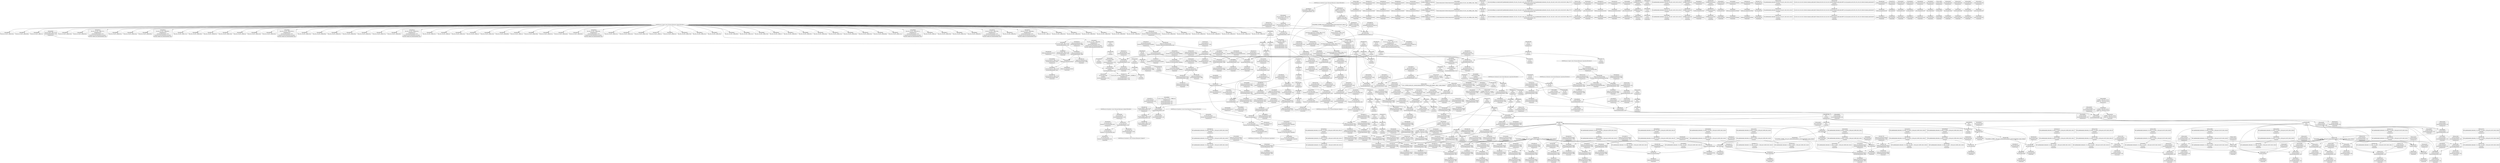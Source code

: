 digraph {
	CE0x49d9240 [shape=record,shape=Mrecord,label="{CE0x49d9240|80:_i32,_112:_i8*,_:_CRE_22,23_}"]
	CE0x49cbef0 [shape=record,shape=Mrecord,label="{CE0x49cbef0|selinux_ipc_permission:tmp12|security/selinux/hooks.c,5491}"]
	CE0x49bdd70 [shape=record,shape=Mrecord,label="{CE0x49bdd70|current_sid:tmp4|security/selinux/hooks.c,218|*SummSource*}"]
	CE0x49ae240 [shape=record,shape=Mrecord,label="{CE0x49ae240|GLOBAL:current_task|Global_var:current_task|*SummSource*}"]
	CE0x4a15db0 [shape=record,shape=Mrecord,label="{CE0x4a15db0|current_sid:land.lhs.true|*SummSource*}"]
	CE0x4a064c0 [shape=record,shape=Mrecord,label="{CE0x4a064c0|ipc_has_perm:sclass|security/selinux/hooks.c,5136}"]
	CE0x4a0bb00 [shape=record,shape=Mrecord,label="{CE0x4a0bb00|current_sid:tmp7|security/selinux/hooks.c,218}"]
	CE0x4a222d0 [shape=record,shape=Mrecord,label="{CE0x4a222d0|current_sid:tmp19|security/selinux/hooks.c,218|*SummSink*}"]
	CE0x49d8160 [shape=record,shape=Mrecord,label="{CE0x49d8160|80:_i32,_112:_i8*,_:_CRE_4,5_}"]
	CE0x4a11b50 [shape=record,shape=Mrecord,label="{CE0x4a11b50|GLOBAL:current_sid.__warned|Global_var:current_sid.__warned|*SummSink*}"]
	CE0x4a0ffb0 [shape=record,shape=Mrecord,label="{CE0x4a0ffb0|i64_3|*Constant*}"]
	CE0x49f3190 [shape=record,shape=Mrecord,label="{CE0x49f3190|current_sid:call4|security/selinux/hooks.c,218|*SummSink*}"]
	CE0x49a9a10 [shape=record,shape=Mrecord,label="{CE0x49a9a10|selinux_ipc_permission:tmp13|security/selinux/hooks.c,5491|*SummSource*}"]
	CE0x49f7600 [shape=record,shape=Mrecord,label="{CE0x49f7600|i64*_getelementptr_inbounds_(_2_x_i64_,_2_x_i64_*___llvm_gcov_ctr98,_i64_0,_i64_0)|*Constant*}"]
	CE0x4a123e0 [shape=record,shape=Mrecord,label="{CE0x4a123e0|i64*_getelementptr_inbounds_(_11_x_i64_,_11_x_i64_*___llvm_gcov_ctr125,_i64_0,_i64_8)|*Constant*|*SummSink*}"]
	CE0x4a18210 [shape=record,shape=Mrecord,label="{CE0x4a18210|current_sid:tmp11|security/selinux/hooks.c,218}"]
	CE0x49b1cd0 [shape=record,shape=Mrecord,label="{CE0x49b1cd0|i64_1|*Constant*}"]
	CE0x49c59d0 [shape=record,shape=Mrecord,label="{CE0x49c59d0|selinux_ipc_permission:if.end}"]
	CE0x49bdc60 [shape=record,shape=Mrecord,label="{CE0x49bdc60|i64_2|*Constant*}"]
	CE0x49f55b0 [shape=record,shape=Mrecord,label="{CE0x49f55b0|current_sid:tmp22|security/selinux/hooks.c,218|*SummSink*}"]
	CE0x49b2430 [shape=record,shape=Mrecord,label="{CE0x49b2430|selinux_ipc_permission:if.end13|*SummSource*}"]
	CE0x49d37d0 [shape=record,shape=Mrecord,label="{CE0x49d37d0|selinux_ipc_permission:tmp6|security/selinux/hooks.c,5489|*SummSink*}"]
	CE0x49f41d0 [shape=record,shape=Mrecord,label="{CE0x49f41d0|i32_78|*Constant*|*SummSource*}"]
	CE0x49d5560 [shape=record,shape=Mrecord,label="{CE0x49d5560|avc_has_perm:tsid|Function::avc_has_perm&Arg::tsid::|*SummSink*}"]
	CE0x49cee40 [shape=record,shape=Mrecord,label="{CE0x49cee40|ipc_has_perm:perms|Function::ipc_has_perm&Arg::perms::}"]
	CE0x49c62e0 [shape=record,shape=Mrecord,label="{CE0x49c62e0|selinux_ipc_permission:flag|Function::selinux_ipc_permission&Arg::flag::|*SummSource*}"]
	CE0x49b75e0 [shape=record,shape=Mrecord,label="{CE0x49b75e0|_ret_i32_%tmp24,_!dbg_!27742|security/selinux/hooks.c,220|*SummSource*}"]
	CE0x4a18470 [shape=record,shape=Mrecord,label="{CE0x4a18470|current_sid:tmp11|security/selinux/hooks.c,218|*SummSource*}"]
	CE0x49bce70 [shape=record,shape=Mrecord,label="{CE0x49bce70|ipc_has_perm:tmp3|*SummSink*}"]
	CE0x49d8bb0 [shape=record,shape=Mrecord,label="{CE0x49d8bb0|80:_i32,_112:_i8*,_:_CRE_15,16_}"]
	CE0x49c0e80 [shape=record,shape=Mrecord,label="{CE0x49c0e80|i32_292|*Constant*|*SummSink*}"]
	CE0x49c42b0 [shape=record,shape=Mrecord,label="{CE0x49c42b0|ipc_has_perm:tmp2|*SummSink*}"]
	CE0x49aa260 [shape=record,shape=Mrecord,label="{CE0x49aa260|i64_4|*Constant*|*SummSink*}"]
	CE0x49b73b0 [shape=record,shape=Mrecord,label="{CE0x49b73b0|i64_1|*Constant*}"]
	CE0x49c72e0 [shape=record,shape=Mrecord,label="{CE0x49c72e0|i64*_getelementptr_inbounds_(_12_x_i64_,_12_x_i64_*___llvm_gcov_ctr293,_i64_0,_i64_9)|*Constant*|*SummSink*}"]
	CE0x49d6850 [shape=record,shape=Mrecord,label="{CE0x49d6850|current_sid:tmp16|security/selinux/hooks.c,218}"]
	CE0x49b2810 [shape=record,shape=Mrecord,label="{CE0x49b2810|selinux_ipc_permission:tmp21|security/selinux/hooks.c,5496|*SummSource*}"]
	CE0x49b2fa0 [shape=record,shape=Mrecord,label="{CE0x49b2fa0|selinux_ipc_permission:call|security/selinux/hooks.c,5496}"]
	CE0x49fc050 [shape=record,shape=Mrecord,label="{CE0x49fc050|80:_i32,_112:_i8*,_:_CRE_68,69_}"]
	CE0x49afba0 [shape=record,shape=Mrecord,label="{CE0x49afba0|selinux_ipc_permission:if.end10|*SummSink*}"]
	CE0x49d7df0 [shape=record,shape=Mrecord,label="{CE0x49d7df0|80:_i32,_112:_i8*,_:_CRE_2,3_}"]
	CE0x49f42f0 [shape=record,shape=Mrecord,label="{CE0x49f42f0|current_sid:cred|security/selinux/hooks.c,218}"]
	CE0x4a0d080 [shape=record,shape=Mrecord,label="{CE0x4a0d080|GLOBAL:__llvm_gcov_ctr125|Global_var:__llvm_gcov_ctr125|*SummSource*}"]
	CE0x5e915c0 [shape=record,shape=Mrecord,label="{CE0x5e915c0|selinux_ipc_permission:if.then12}"]
	CE0x49c24f0 [shape=record,shape=Mrecord,label="{CE0x49c24f0|selinux_ipc_permission:conv1|security/selinux/hooks.c,5489}"]
	CE0x49bcc90 [shape=record,shape=Mrecord,label="{CE0x49bcc90|selinux_ipc_permission:conv9|security/selinux/hooks.c,5491}"]
	CE0x49f60d0 [shape=record,shape=Mrecord,label="{CE0x49f60d0|current_sid:sid|security/selinux/hooks.c,220|*SummSink*}"]
	CE0x49b6830 [shape=record,shape=Mrecord,label="{CE0x49b6830|get_current:tmp4|./arch/x86/include/asm/current.h,14|*SummSink*}"]
	CE0x4a23230 [shape=record,shape=Mrecord,label="{CE0x4a23230|GLOBAL:lockdep_rcu_suspicious|*Constant*|*SummSink*}"]
	CE0x4a0a810 [shape=record,shape=Mrecord,label="{CE0x4a0a810|current_sid:tmp14|security/selinux/hooks.c,218|*SummSink*}"]
	CE0x49fda00 [shape=record,shape=Mrecord,label="{CE0x49fda00|ipc_has_perm:type|security/selinux/hooks.c,5133|*SummSource*}"]
	CE0x49c2a60 [shape=record,shape=Mrecord,label="{CE0x49c2a60|selinux_ipc_permission:tmp8|security/selinux/hooks.c,5490|*SummSink*}"]
	CE0x49fbf60 [shape=record,shape=Mrecord,label="{CE0x49fbf60|80:_i32,_112:_i8*,_:_CRE_67,68_}"]
	CE0x49d2c50 [shape=record,shape=Mrecord,label="{CE0x49d2c50|i64*_getelementptr_inbounds_(_12_x_i64_,_12_x_i64_*___llvm_gcov_ctr293,_i64_0,_i64_11)|*Constant*|*SummSink*}"]
	CE0x49ca9f0 [shape=record,shape=Mrecord,label="{CE0x49ca9f0|current_sid:tmp|*SummSink*}"]
	CE0x49aa420 [shape=record,shape=Mrecord,label="{CE0x49aa420|selinux_ipc_permission:tmp9|security/selinux/hooks.c,5490}"]
	CE0x4a0e420 [shape=record,shape=Mrecord,label="{CE0x4a0e420|%struct.task_struct*_(%struct.task_struct**)*_asm_movq_%gs:$_1:P_,$0_,_r,im,_dirflag_,_fpsr_,_flags_|*SummSink*}"]
	CE0x49d9060 [shape=record,shape=Mrecord,label="{CE0x49d9060|80:_i32,_112:_i8*,_:_CRE_20,21_}"]
	CE0x49faa20 [shape=record,shape=Mrecord,label="{CE0x49faa20|80:_i32,_112:_i8*,_:_CRE_44,45_}"]
	CE0x4a10020 [shape=record,shape=Mrecord,label="{CE0x4a10020|i64_3|*Constant*|*SummSource*}"]
	CE0x4a156a0 [shape=record,shape=Mrecord,label="{CE0x4a156a0|i64*_getelementptr_inbounds_(_11_x_i64_,_11_x_i64_*___llvm_gcov_ctr125,_i64_0,_i64_6)|*Constant*}"]
	CE0x4a23560 [shape=record,shape=Mrecord,label="{CE0x4a23560|i32_218|*Constant*|*SummSource*}"]
	CE0x49d7510 [shape=record,shape=Mrecord,label="{CE0x49d7510|_call_void_lockdep_rcu_suspicious(i8*_getelementptr_inbounds_(_25_x_i8_,_25_x_i8_*_.str3,_i32_0,_i32_0),_i32_218,_i8*_getelementptr_inbounds_(_45_x_i8_,_45_x_i8_*_.str12,_i32_0,_i32_0))_#10,_!dbg_!27727|security/selinux/hooks.c,218}"]
	CE0x49af690 [shape=record,shape=Mrecord,label="{CE0x49af690|selinux_ipc_permission:conv7|security/selinux/hooks.c,5491|*SummSource*}"]
	CE0x4a05890 [shape=record,shape=Mrecord,label="{CE0x4a05890|ipc_has_perm:sid1|security/selinux/hooks.c,5136}"]
	CE0x49da140 [shape=record,shape=Mrecord,label="{CE0x49da140|80:_i32,_112:_i8*,_:_CRE_38,39_}"]
	CE0x49fd8a0 [shape=record,shape=Mrecord,label="{CE0x49fd8a0|ipc_has_perm:type|security/selinux/hooks.c,5133}"]
	CE0x4a03580 [shape=record,shape=Mrecord,label="{CE0x4a03580|ipc_has_perm:tmp6|*LoadInst*|security/selinux/hooks.c,5134|*SummSource*}"]
	CE0x49fccd0 [shape=record,shape=Mrecord,label="{CE0x49fccd0|80:_i32,_112:_i8*,_:_CRE_92,96_|*MultipleSource*|security/selinux/hooks.c,5131|Function::ipc_has_perm&Arg::ipc_perms::|Function::selinux_ipc_permission&Arg::ipcp::}"]
	CE0x49f51c0 [shape=record,shape=Mrecord,label="{CE0x49f51c0|current_sid:tmp22|security/selinux/hooks.c,218}"]
	CE0x4a189e0 [shape=record,shape=Mrecord,label="{CE0x4a189e0|i64*_getelementptr_inbounds_(_11_x_i64_,_11_x_i64_*___llvm_gcov_ctr125,_i64_0,_i64_0)|*Constant*}"]
	CE0x4a221b0 [shape=record,shape=Mrecord,label="{CE0x4a221b0|i64*_getelementptr_inbounds_(_11_x_i64_,_11_x_i64_*___llvm_gcov_ctr125,_i64_0,_i64_10)|*Constant*|*SummSource*}"]
	CE0x49c0750 [shape=record,shape=Mrecord,label="{CE0x49c0750|i64_7|*Constant*}"]
	CE0x4a0f050 [shape=record,shape=Mrecord,label="{CE0x4a0f050|i64_4|*Constant*}"]
	CE0x49bef10 [shape=record,shape=Mrecord,label="{CE0x49bef10|selinux_ipc_permission:conv9|security/selinux/hooks.c,5491|*SummSource*}"]
	CE0x49b4360 [shape=record,shape=Mrecord,label="{CE0x49b4360|selinux_ipc_permission:tmp2|security/selinux/hooks.c,5488|*SummSource*}"]
	CE0x49d8700 [shape=record,shape=Mrecord,label="{CE0x49d8700|80:_i32,_112:_i8*,_:_CRE_10,11_}"]
	CE0x49da410 [shape=record,shape=Mrecord,label="{CE0x49da410|80:_i32,_112:_i8*,_:_CRE_41,42_}"]
	CE0x4a06a70 [shape=record,shape=Mrecord,label="{CE0x4a06a70|ipc_has_perm:tmp7|security/selinux/hooks.c,5136|*SummSink*}"]
	CE0x49f5950 [shape=record,shape=Mrecord,label="{CE0x49f5950|current_sid:tmp23|security/selinux/hooks.c,218|*SummSink*}"]
	CE0x4a11550 [shape=record,shape=Mrecord,label="{CE0x4a11550|current_sid:if.then|*SummSource*}"]
	CE0x49c5860 [shape=record,shape=Mrecord,label="{CE0x49c5860|_call_void_mcount()_#3|*SummSink*}"]
	CE0x49a4660 [shape=record,shape=Mrecord,label="{CE0x49a4660|i32_146|*Constant*|*SummSink*}"]
	CE0x4a06350 [shape=record,shape=Mrecord,label="{CE0x4a06350|ipc_has_perm:tmp7|security/selinux/hooks.c,5136}"]
	CE0x49bc530 [shape=record,shape=Mrecord,label="{CE0x49bc530|ipc_has_perm:type|security/selinux/hooks.c,5133|*SummSink*}"]
	CE0x49c1450 [shape=record,shape=Mrecord,label="{CE0x49c1450|GLOBAL:__llvm_gcov_ctr293|Global_var:__llvm_gcov_ctr293|*SummSink*}"]
	CE0x4a231c0 [shape=record,shape=Mrecord,label="{CE0x4a231c0|GLOBAL:lockdep_rcu_suspicious|*Constant*|*SummSource*}"]
	CE0x49d8d90 [shape=record,shape=Mrecord,label="{CE0x49d8d90|80:_i32,_112:_i8*,_:_CRE_17,18_}"]
	"CONST[source:0(mediator),value:2(dynamic)][purpose:{subject}][SrcIdx:6]"
	CE0x49d7730 [shape=record,shape=Mrecord,label="{CE0x49d7730|80:_i32,_112:_i8*,_:_CRE_0,1_}"]
	CE0x49d6650 [shape=record,shape=Mrecord,label="{CE0x49d6650|i64*_getelementptr_inbounds_(_12_x_i64_,_12_x_i64_*___llvm_gcov_ctr293,_i64_0,_i64_10)|*Constant*|*SummSink*}"]
	CE0x4a05120 [shape=record,shape=Mrecord,label="{CE0x4a05120|ipc_has_perm:u|security/selinux/hooks.c,5134|*SummSource*}"]
	CE0x49a72b0 [shape=record,shape=Mrecord,label="{CE0x49a72b0|i64*_getelementptr_inbounds_(_11_x_i64_,_11_x_i64_*___llvm_gcov_ctr125,_i64_0,_i64_1)|*Constant*|*SummSink*}"]
	CE0x49d8610 [shape=record,shape=Mrecord,label="{CE0x49d8610|80:_i32,_112:_i8*,_:_CRE_9,10_}"]
	CE0x49be770 [shape=record,shape=Mrecord,label="{CE0x49be770|i64*_getelementptr_inbounds_(_12_x_i64_,_12_x_i64_*___llvm_gcov_ctr293,_i64_0,_i64_0)|*Constant*}"]
	CE0x49da050 [shape=record,shape=Mrecord,label="{CE0x49da050|80:_i32,_112:_i8*,_:_CRE_37,38_}"]
	CE0x49d36f0 [shape=record,shape=Mrecord,label="{CE0x49d36f0|selinux_ipc_permission:tmp6|security/selinux/hooks.c,5489}"]
	CE0x49ae370 [shape=record,shape=Mrecord,label="{CE0x49ae370|i64*_getelementptr_inbounds_(_2_x_i64_,_2_x_i64_*___llvm_gcov_ctr294,_i64_0,_i64_1)|*Constant*|*SummSource*}"]
	CE0x49c5f20 [shape=record,shape=Mrecord,label="{CE0x49c5f20|selinux_ipc_permission:entry}"]
	CE0x49f4e70 [shape=record,shape=Mrecord,label="{CE0x49f4e70|current_sid:security|security/selinux/hooks.c,218|*SummSink*}"]
	CE0x49d8ac0 [shape=record,shape=Mrecord,label="{CE0x49d8ac0|80:_i32,_112:_i8*,_:_CRE_14,15_}"]
	CE0x49afa00 [shape=record,shape=Mrecord,label="{CE0x49afa00|selinux_ipc_permission:return}"]
	CE0x49d8f70 [shape=record,shape=Mrecord,label="{CE0x49d8f70|80:_i32,_112:_i8*,_:_CRE_19,20_}"]
	CE0x4a0faf0 [shape=record,shape=Mrecord,label="{CE0x4a0faf0|get_current:tmp2|*SummSink*}"]
	CE0x4a0bfd0 [shape=record,shape=Mrecord,label="{CE0x4a0bfd0|current_sid:tmp7|security/selinux/hooks.c,218|*SummSink*}"]
	CE0x49ae070 [shape=record,shape=Mrecord,label="{CE0x49ae070|_call_void_mcount()_#3|*SummSink*}"]
	CE0x49c39f0 [shape=record,shape=Mrecord,label="{CE0x49c39f0|selinux_ipc_permission:tmp7|security/selinux/hooks.c,5489|*SummSource*}"]
	CE0x49fae80 [shape=record,shape=Mrecord,label="{CE0x49fae80|80:_i32,_112:_i8*,_:_CRE_49,50_}"]
	CE0x49b0110 [shape=record,shape=Mrecord,label="{CE0x49b0110|selinux_ipc_permission:cmp|security/selinux/hooks.c,5493|*SummSource*}"]
	CE0x49c9e80 [shape=record,shape=Mrecord,label="{CE0x49c9e80|i64*_getelementptr_inbounds_(_2_x_i64_,_2_x_i64_*___llvm_gcov_ctr294,_i64_0,_i64_1)|*Constant*}"]
	CE0x49d5430 [shape=record,shape=Mrecord,label="{CE0x49d5430|avc_has_perm:tsid|Function::avc_has_perm&Arg::tsid::|*SummSource*}"]
	CE0x49c1690 [shape=record,shape=Mrecord,label="{CE0x49c1690|i64_0|*Constant*|*SummSink*}"]
	CE0x49b16a0 [shape=record,shape=Mrecord,label="{CE0x49b16a0|selinux_ipc_permission:if.end10|*SummSource*}"]
	CE0x4a14de0 [shape=record,shape=Mrecord,label="{CE0x4a14de0|current_sid:tmp13|security/selinux/hooks.c,218|*SummSource*}"]
	CE0x4a14e50 [shape=record,shape=Mrecord,label="{CE0x4a14e50|current_sid:tmp13|security/selinux/hooks.c,218|*SummSink*}"]
	CE0x49c4540 [shape=record,shape=Mrecord,label="{CE0x49c4540|selinux_ipc_permission:tmp16|security/selinux/hooks.c,5493|*SummSource*}"]
	CE0x49a7d50 [shape=record,shape=Mrecord,label="{CE0x49a7d50|ipc_has_perm:call|security/selinux/hooks.c,5129}"]
	CE0x49acb50 [shape=record,shape=Mrecord,label="{CE0x49acb50|selinux_ipc_permission:tmp3|security/selinux/hooks.c,5488|*SummSource*}"]
	CE0x4a07e80 [shape=record,shape=Mrecord,label="{CE0x4a07e80|avc_has_perm:tclass|Function::avc_has_perm&Arg::tclass::|*SummSink*}"]
	CE0x49b3730 [shape=record,shape=Mrecord,label="{CE0x49b3730|i32_0|*Constant*|*SummSource*}"]
	CE0x49b0950 [shape=record,shape=Mrecord,label="{CE0x49b0950|selinux_ipc_permission:tobool5|security/selinux/hooks.c,5490|*SummSource*}"]
	CE0x49d24b0 [shape=record,shape=Mrecord,label="{CE0x49d24b0|selinux_ipc_permission:retval.0|*SummSink*}"]
	CE0x49a03b0 [shape=record,shape=Mrecord,label="{CE0x49a03b0|selinux_ipc_permission:tmp15|security/selinux/hooks.c,5493|*SummSource*}"]
	CE0x49d88e0 [shape=record,shape=Mrecord,label="{CE0x49d88e0|80:_i32,_112:_i8*,_:_CRE_12,13_}"]
	CE0x49cbfd0 [shape=record,shape=Mrecord,label="{CE0x49cbfd0|selinux_ipc_permission:tmp12|security/selinux/hooks.c,5491|*SummSink*}"]
	CE0x49b6590 [shape=record,shape=Mrecord,label="{CE0x49b6590|current_sid:tobool|security/selinux/hooks.c,218}"]
	CE0x49cec90 [shape=record,shape=Mrecord,label="{CE0x49cec90|selinux_ipc_permission:ipcp|Function::selinux_ipc_permission&Arg::ipcp::|*SummSource*}"]
	CE0x49cfe20 [shape=record,shape=Mrecord,label="{CE0x49cfe20|selinux_ipc_permission:tmp22|security/selinux/hooks.c,5497}"]
	CE0x49d96f0 [shape=record,shape=Mrecord,label="{CE0x49d96f0|80:_i32,_112:_i8*,_:_CRE_27,28_}"]
	CE0x4a09640 [shape=record,shape=Mrecord,label="{CE0x4a09640|current_sid:tmp10|security/selinux/hooks.c,218}"]
	CE0x4a22340 [shape=record,shape=Mrecord,label="{CE0x4a22340|current_sid:tmp20|security/selinux/hooks.c,218}"]
	CE0x4a1a3b0 [shape=record,shape=Mrecord,label="{CE0x4a1a3b0|current_sid:tobool1|security/selinux/hooks.c,218|*SummSource*}"]
	CE0x49d8340 [shape=record,shape=Mrecord,label="{CE0x49d8340|80:_i32,_112:_i8*,_:_CRE_6,7_}"]
	CE0x49c7ea0 [shape=record,shape=Mrecord,label="{CE0x49c7ea0|selinux_ipc_permission:av.1}"]
	CE0x49d2eb0 [shape=record,shape=Mrecord,label="{CE0x49d2eb0|selinux_ipc_permission:tmp23|security/selinux/hooks.c,5497}"]
	CE0x49fa770 [shape=record,shape=Mrecord,label="{CE0x49fa770|i32_22|*Constant*|*SummSource*}"]
	CE0x499d370 [shape=record,shape=Mrecord,label="{CE0x499d370|ipc_has_perm:tmp1}"]
	CE0x49cf9d0 [shape=record,shape=Mrecord,label="{CE0x49cf9d0|_ret_i32_%call2,_!dbg_!27728|security/selinux/hooks.c,5136|*SummSource*}"]
	CE0x49c9360 [shape=record,shape=Mrecord,label="{CE0x49c9360|i64*_getelementptr_inbounds_(_12_x_i64_,_12_x_i64_*___llvm_gcov_ctr293,_i64_0,_i64_9)|*Constant*}"]
	CE0x4a21f00 [shape=record,shape=Mrecord,label="{CE0x4a21f00|current_sid:tmp19|security/selinux/hooks.c,218|*SummSource*}"]
	CE0x49f36e0 [shape=record,shape=Mrecord,label="{CE0x49f36e0|GLOBAL:get_current|*Constant*|*SummSink*}"]
	CE0x4a0a940 [shape=record,shape=Mrecord,label="{CE0x4a0a940|i1_true|*Constant*}"]
	CE0x49c07c0 [shape=record,shape=Mrecord,label="{CE0x49c07c0|i64_7|*Constant*|*SummSource*}"]
	CE0x49c4f50 [shape=record,shape=Mrecord,label="{CE0x49c4f50|selinux_ipc_permission:conv1|security/selinux/hooks.c,5489|*SummSink*}"]
	CE0x4a07d50 [shape=record,shape=Mrecord,label="{CE0x4a07d50|avc_has_perm:tclass|Function::avc_has_perm&Arg::tclass::|*SummSource*}"]
	CE0x49fb510 [shape=record,shape=Mrecord,label="{CE0x49fb510|80:_i32,_112:_i8*,_:_CRE_56,57_}"]
	CE0x49d9f60 [shape=record,shape=Mrecord,label="{CE0x49d9f60|80:_i32,_112:_i8*,_:_CRE_36,37_}"]
	CE0x49a4210 [shape=record,shape=Mrecord,label="{CE0x49a4210|%struct.task_struct*_(%struct.task_struct**)*_asm_movq_%gs:$_1:P_,$0_,_r,im,_dirflag_,_fpsr_,_flags_}"]
	CE0x49aa5c0 [shape=record,shape=Mrecord,label="{CE0x49aa5c0|selinux_ipc_permission:tmp1|*SummSink*}"]
	CE0x49a04e0 [shape=record,shape=Mrecord,label="{CE0x49a04e0|selinux_ipc_permission:tmp15|security/selinux/hooks.c,5493|*SummSink*}"]
	CE0x49b7340 [shape=record,shape=Mrecord,label="{CE0x49b7340|i64_1|*Constant*|*SummSource*}"]
	CE0x49da5f0 [shape=record,shape=Mrecord,label="{CE0x49da5f0|80:_i32,_112:_i8*,_:_CRE_43,44_}"]
	CE0x49d43f0 [shape=record,shape=Mrecord,label="{CE0x49d43f0|i64*_getelementptr_inbounds_(_2_x_i64_,_2_x_i64_*___llvm_gcov_ctr98,_i64_0,_i64_1)|*Constant*|*SummSource*}"]
	CE0x4a067f0 [shape=record,shape=Mrecord,label="{CE0x4a067f0|ipc_has_perm:tmp7|security/selinux/hooks.c,5136|*SummSource*}"]
	CE0x49d9150 [shape=record,shape=Mrecord,label="{CE0x49d9150|80:_i32,_112:_i8*,_:_CRE_21,22_}"]
	CE0x4a0d1b0 [shape=record,shape=Mrecord,label="{CE0x4a0d1b0|GLOBAL:__llvm_gcov_ctr125|Global_var:__llvm_gcov_ctr125|*SummSink*}"]
	CE0x49d5b60 [shape=record,shape=Mrecord,label="{CE0x49d5b60|selinux_ipc_permission:tmp19|security/selinux/hooks.c,5494|*SummSink*}"]
	CE0x4a19200 [shape=record,shape=Mrecord,label="{CE0x4a19200|current_sid:tmp11|security/selinux/hooks.c,218|*SummSink*}"]
	CE0x4a20880 [shape=record,shape=Mrecord,label="{CE0x4a20880|i8*_getelementptr_inbounds_(_45_x_i8_,_45_x_i8_*_.str12,_i32_0,_i32_0)|*Constant*|*SummSink*}"]
	CE0x49bd2f0 [shape=record,shape=Mrecord,label="{CE0x49bd2f0|GLOBAL:current_sid|*Constant*|*SummSink*}"]
	CE0x49c13e0 [shape=record,shape=Mrecord,label="{CE0x49c13e0|GLOBAL:__llvm_gcov_ctr293|Global_var:__llvm_gcov_ctr293}"]
	CE0x49acdc0 [shape=record,shape=Mrecord,label="{CE0x49acdc0|selinux_ipc_permission:tmp3|security/selinux/hooks.c,5488|*SummSink*}"]
	CE0x4a150e0 [shape=record,shape=Mrecord,label="{CE0x4a150e0|current_sid:tmp14|security/selinux/hooks.c,218}"]
	CE0x499e110 [shape=record,shape=Mrecord,label="{CE0x499e110|current_sid:land.lhs.true2|*SummSink*}"]
	CE0x49ce430 [shape=record,shape=Mrecord,label="{CE0x49ce430|GLOBAL:ipc_has_perm|*Constant*|*SummSource*}"]
	CE0x49ca110 [shape=record,shape=Mrecord,label="{CE0x49ca110|ipc_has_perm:ad|security/selinux/hooks.c, 5128|*SummSink*}"]
	CE0x49d9d80 [shape=record,shape=Mrecord,label="{CE0x49d9d80|80:_i32,_112:_i8*,_:_CRE_34,35_}"]
	CE0x49f4160 [shape=record,shape=Mrecord,label="{CE0x49f4160|i32_78|*Constant*|*SummSink*}"]
	CE0x4a055e0 [shape=record,shape=Mrecord,label="{CE0x4a055e0|ipc_has_perm:ipc_id|security/selinux/hooks.c,5134|*SummSource*}"]
	CE0x49b0fe0 [shape=record,shape=Mrecord,label="{CE0x49b0fe0|get_current:tmp1|*SummSink*}"]
	CE0x49d0790 [shape=record,shape=Mrecord,label="{CE0x49d0790|_ret_i32_%retval.0,_!dbg_!27733|security/selinux/hooks.c,5497|*SummSink*}"]
	CE0x49c26a0 [shape=record,shape=Mrecord,label="{CE0x49c26a0|i64_5|*Constant*}"]
	CE0x49a42c0 [shape=record,shape=Mrecord,label="{CE0x49a42c0|i64*_getelementptr_inbounds_(_2_x_i64_,_2_x_i64_*___llvm_gcov_ctr294,_i64_0,_i64_1)|*Constant*|*SummSink*}"]
	CE0x4a17af0 [shape=record,shape=Mrecord,label="{CE0x4a17af0|COLLAPSED:_GCMRE___llvm_gcov_ctr125_internal_global_11_x_i64_zeroinitializer:_elem_0:default:}"]
	CE0x49da500 [shape=record,shape=Mrecord,label="{CE0x49da500|80:_i32,_112:_i8*,_:_CRE_42,43_}"]
	CE0x4a14d70 [shape=record,shape=Mrecord,label="{CE0x4a14d70|current_sid:tmp13|security/selinux/hooks.c,218}"]
	CE0x4a114e0 [shape=record,shape=Mrecord,label="{CE0x4a114e0|current_sid:if.then}"]
	CE0x49d6c50 [shape=record,shape=Mrecord,label="{CE0x49d6c50|current_sid:tmp16|security/selinux/hooks.c,218|*SummSink*}"]
	"CONST[source:1(input),value:2(dynamic)][purpose:{operation}][SrcIdx:3]"
	CE0x49d1150 [shape=record,shape=Mrecord,label="{CE0x49d1150|i32_1|*Constant*|*SummSink*}"]
	CE0x49f6e80 [shape=record,shape=Mrecord,label="{CE0x49f6e80|current_sid:tmp24|security/selinux/hooks.c,220}"]
	CE0x49cb750 [shape=record,shape=Mrecord,label="{CE0x49cb750|i64_8|*Constant*}"]
	CE0x499da90 [shape=record,shape=Mrecord,label="{CE0x499da90|i64*_getelementptr_inbounds_(_2_x_i64_,_2_x_i64_*___llvm_gcov_ctr294,_i64_0,_i64_0)|*Constant*|*SummSource*}"]
	CE0x49d50e0 [shape=record,shape=Mrecord,label="{CE0x49d50e0|avc_has_perm:ssid|Function::avc_has_perm&Arg::ssid::|*SummSource*}"]
	CE0x49d7940 [shape=record,shape=Mrecord,label="{CE0x49d7940|ipc_has_perm:security|security/selinux/hooks.c,5131|*SummSink*}"]
	CE0x4a08a30 [shape=record,shape=Mrecord,label="{CE0x4a08a30|_ret_i32_%retval.0,_!dbg_!27728|security/selinux/avc.c,775|*SummSource*}"]
	CE0x4a09320 [shape=record,shape=Mrecord,label="{CE0x4a09320|current_sid:if.end|*SummSource*}"]
	CE0x49ced30 [shape=record,shape=Mrecord,label="{CE0x49ced30|selinux_ipc_permission:ipcp|Function::selinux_ipc_permission&Arg::ipcp::|*SummSink*}"]
	CE0x49fad90 [shape=record,shape=Mrecord,label="{CE0x49fad90|80:_i32,_112:_i8*,_:_CRE_48,49_}"]
	CE0x49b2140 [shape=record,shape=Mrecord,label="{CE0x49b2140|get_current:tmp1|*SummSource*}"]
	CE0x49d87f0 [shape=record,shape=Mrecord,label="{CE0x49d87f0|80:_i32,_112:_i8*,_:_CRE_11,12_}"]
	CE0x49fd090 [shape=record,shape=Mrecord,label="{CE0x49fd090|80:_i32,_112:_i8*,_:_CRE_104,112_|*MultipleSource*|security/selinux/hooks.c,5131|Function::ipc_has_perm&Arg::ipc_perms::|Function::selinux_ipc_permission&Arg::ipcp::}"]
	CE0x49d2a20 [shape=record,shape=Mrecord,label="{CE0x49d2a20|selinux_ipc_permission:tmp22|security/selinux/hooks.c,5497|*SummSource*}"]
	CE0x4a04fd0 [shape=record,shape=Mrecord,label="{CE0x4a04fd0|ipc_has_perm:ipc_id|security/selinux/hooks.c,5134}"]
	CE0x4a0ad80 [shape=record,shape=Mrecord,label="{CE0x4a0ad80|get_current:tmp3|*SummSource*}"]
	CE0x49caaf0 [shape=record,shape=Mrecord,label="{CE0x49caaf0|current_sid:tmp1}"]
	CE0x4a212e0 [shape=record,shape=Mrecord,label="{CE0x4a212e0|current_sid:tmp17|security/selinux/hooks.c,218|*SummSource*}"]
	CE0x49af940 [shape=record,shape=Mrecord,label="{CE0x49af940|selinux_ipc_permission:if.then6|*SummSource*}"]
	CE0x49ac230 [shape=record,shape=Mrecord,label="{CE0x49ac230|selinux_ipc_permission:if.then|*SummSource*}"]
	CE0x49a99a0 [shape=record,shape=Mrecord,label="{CE0x49a99a0|selinux_ipc_permission:tmp13|security/selinux/hooks.c,5491}"]
	CE0x49c8b90 [shape=record,shape=Mrecord,label="{CE0x49c8b90|i64_2|*Constant*}"]
	CE0x49d80c0 [shape=record,shape=Mrecord,label="{CE0x49d80c0|80:_i32,_112:_i8*,_:_CRE_3,4_}"]
	CE0x49d9e70 [shape=record,shape=Mrecord,label="{CE0x49d9e70|80:_i32,_112:_i8*,_:_CRE_35,36_}"]
	CE0x49d15a0 [shape=record,shape=Mrecord,label="{CE0x49d15a0|ipc_has_perm:bb}"]
	CE0x49aa6a0 [shape=record,shape=Mrecord,label="{CE0x49aa6a0|_call_void_mcount()_#3|*SummSource*}"]
	CE0x49b08e0 [shape=record,shape=Mrecord,label="{CE0x49b08e0|selinux_ipc_permission:tobool5|security/selinux/hooks.c,5490}"]
	CE0x49d65a0 [shape=record,shape=Mrecord,label="{CE0x49d65a0|i64*_getelementptr_inbounds_(_12_x_i64_,_12_x_i64_*___llvm_gcov_ctr293,_i64_0,_i64_10)|*Constant*|*SummSource*}"]
	CE0x49d05f0 [shape=record,shape=Mrecord,label="{CE0x49d05f0|_ret_i32_%retval.0,_!dbg_!27733|security/selinux/hooks.c,5497}"]
	CE0x4a22e30 [shape=record,shape=Mrecord,label="{CE0x4a22e30|i8*_getelementptr_inbounds_(_25_x_i8_,_25_x_i8_*_.str3,_i32_0,_i32_0)|*Constant*|*SummSink*}"]
	CE0x4a20d20 [shape=record,shape=Mrecord,label="{CE0x4a20d20|i64*_getelementptr_inbounds_(_11_x_i64_,_11_x_i64_*___llvm_gcov_ctr125,_i64_0,_i64_9)|*Constant*|*SummSource*}"]
	CE0x4a061d0 [shape=record,shape=Mrecord,label="{CE0x4a061d0|0:_i16,_4:_i32,_:_CRE_4,8_|*MultipleSource*|*LoadInst*|security/selinux/hooks.c,5131|security/selinux/hooks.c,5131|security/selinux/hooks.c,5136}"]
	CE0x49bec80 [shape=record,shape=Mrecord,label="{CE0x49bec80|selinux_ipc_permission:or8|security/selinux/hooks.c,5491|*SummSink*}"]
	CE0x4a077b0 [shape=record,shape=Mrecord,label="{CE0x4a077b0|i32_(i32,_i32,_i16,_i32,_%struct.common_audit_data*)*_bitcast_(i32_(i32,_i32,_i16,_i32,_%struct.common_audit_data.495*)*_avc_has_perm_to_i32_(i32,_i32,_i16,_i32,_%struct.common_audit_data*)*)|*Constant*}"]
	CE0x49c4b80 [shape=record,shape=Mrecord,label="{CE0x49c4b80|selinux_ipc_permission:tmp17|security/selinux/hooks.c,5493|*SummSink*}"]
	CE0x49b8d80 [shape=record,shape=Mrecord,label="{CE0x49b8d80|i64_256|*Constant*}"]
	CE0x49b3010 [shape=record,shape=Mrecord,label="{CE0x49b3010|selinux_ipc_permission:call|security/selinux/hooks.c,5496|*SummSource*}"]
	CE0x49bf170 [shape=record,shape=Mrecord,label="{CE0x49bf170|selinux_ipc_permission:if.end13}"]
	CE0x49c77f0 [shape=record,shape=Mrecord,label="{CE0x49c77f0|selinux_ipc_permission:tmp18|security/selinux/hooks.c,5494|*SummSource*}"]
	CE0x4a088b0 [shape=record,shape=Mrecord,label="{CE0x4a088b0|avc_has_perm:auditdata|Function::avc_has_perm&Arg::auditdata::|*SummSink*}"]
	CE0x49b6790 [shape=record,shape=Mrecord,label="{CE0x49b6790|get_current:tmp4|./arch/x86/include/asm/current.h,14|*SummSource*}"]
	CE0x49afff0 [shape=record,shape=Mrecord,label="{CE0x49afff0|selinux_ipc_permission:cmp|security/selinux/hooks.c,5493}"]
	CE0x49cf820 [shape=record,shape=Mrecord,label="{CE0x49cf820|_ret_i32_%call2,_!dbg_!27728|security/selinux/hooks.c,5136}"]
	CE0x49d89d0 [shape=record,shape=Mrecord,label="{CE0x49d89d0|80:_i32,_112:_i8*,_:_CRE_13,14_}"]
	CE0x49fabb0 [shape=record,shape=Mrecord,label="{CE0x49fabb0|80:_i32,_112:_i8*,_:_CRE_46,47_}"]
	CE0x49a4e50 [shape=record,shape=Mrecord,label="{CE0x49a4e50|selinux_ipc_permission:tmp5|security/selinux/hooks.c,5488|*SummSink*}"]
	CE0x49f49c0 [shape=record,shape=Mrecord,label="{CE0x49f49c0|current_sid:tmp21|security/selinux/hooks.c,218|*SummSource*}"]
	CE0x49fc500 [shape=record,shape=Mrecord,label="{CE0x49fc500|80:_i32,_112:_i8*,_:_CRE_76,80_|*MultipleSource*|security/selinux/hooks.c,5131|Function::ipc_has_perm&Arg::ipc_perms::|Function::selinux_ipc_permission&Arg::ipcp::}"]
	CE0x4a02ed0 [shape=record,shape=Mrecord,label="{CE0x4a02ed0|i32_3|*Constant*|*SummSource*}"]
	CE0x49da320 [shape=record,shape=Mrecord,label="{CE0x49da320|80:_i32,_112:_i8*,_:_CRE_40,41_}"]
	CE0x4a05d00 [shape=record,shape=Mrecord,label="{CE0x4a05d00|ipc_has_perm:sid1|security/selinux/hooks.c,5136|*SummSink*}"]
	CE0x49fc970 [shape=record,shape=Mrecord,label="{CE0x49fc970|80:_i32,_112:_i8*,_:_CRE_84,88_|*MultipleSource*|security/selinux/hooks.c,5131|Function::ipc_has_perm&Arg::ipc_perms::|Function::selinux_ipc_permission&Arg::ipcp::}"]
	CE0x49c4830 [shape=record,shape=Mrecord,label="{CE0x49c4830|selinux_ipc_permission:tmp17|security/selinux/hooks.c,5493}"]
	CE0x49d28c0 [shape=record,shape=Mrecord,label="{CE0x49d28c0|i64*_getelementptr_inbounds_(_12_x_i64_,_12_x_i64_*___llvm_gcov_ctr293,_i64_0,_i64_11)|*Constant*}"]
	CE0x49d3760 [shape=record,shape=Mrecord,label="{CE0x49d3760|selinux_ipc_permission:tmp6|security/selinux/hooks.c,5489|*SummSource*}"]
	CE0x49ac550 [shape=record,shape=Mrecord,label="{CE0x49ac550|selinux_ipc_permission:or|security/selinux/hooks.c,5489}"]
	CE0x49f4840 [shape=record,shape=Mrecord,label="{CE0x49f4840|current_sid:tmp21|security/selinux/hooks.c,218}"]
	CE0x49c4240 [shape=record,shape=Mrecord,label="{CE0x49c4240|ipc_has_perm:tmp2|*SummSource*}"]
	CE0x4a07b10 [shape=record,shape=Mrecord,label="{CE0x4a07b10|i32_(i32,_i32,_i16,_i32,_%struct.common_audit_data*)*_bitcast_(i32_(i32,_i32,_i16,_i32,_%struct.common_audit_data.495*)*_avc_has_perm_to_i32_(i32,_i32,_i16,_i32,_%struct.common_audit_data*)*)|*Constant*|*SummSink*}"]
	CE0x49bdcd0 [shape=record,shape=Mrecord,label="{CE0x49bdcd0|current_sid:tmp4|security/selinux/hooks.c,218}"]
	CE0x49c7860 [shape=record,shape=Mrecord,label="{CE0x49c7860|selinux_ipc_permission:tmp18|security/selinux/hooks.c,5494|*SummSink*}"]
	CE0x4a17a80 [shape=record,shape=Mrecord,label="{CE0x4a17a80|current_sid:tmp}"]
	CE0x4a20b50 [shape=record,shape=Mrecord,label="{CE0x4a20b50|i64*_getelementptr_inbounds_(_11_x_i64_,_11_x_i64_*___llvm_gcov_ctr125,_i64_0,_i64_9)|*Constant*}"]
	CE0x49d6d80 [shape=record,shape=Mrecord,label="{CE0x49d6d80|i8_1|*Constant*}"]
	CE0x49fd4a0 [shape=record,shape=Mrecord,label="{CE0x49fd4a0|ipc_has_perm:tmp4|*LoadInst*|security/selinux/hooks.c,5131|*SummSource*}"]
	CE0x49b0f10 [shape=record,shape=Mrecord,label="{CE0x49b0f10|selinux_ipc_permission:if.then|*SummSink*}"]
	CE0x4a10540 [shape=record,shape=Mrecord,label="{CE0x4a10540|current_sid:call|security/selinux/hooks.c,218|*SummSink*}"]
	CE0x49fc5f0 [shape=record,shape=Mrecord,label="{CE0x49fc5f0|80:_i32,_112:_i8*,_:_CRE_80,84_|*MultipleSource*|security/selinux/hooks.c,5131|Function::ipc_has_perm&Arg::ipc_perms::|Function::selinux_ipc_permission&Arg::ipcp::}"]
	CE0x49d7c70 [shape=record,shape=Mrecord,label="{CE0x49d7c70|80:_i32,_112:_i8*,_:_CRE_1,2_}"]
	CE0x4a0f590 [shape=record,shape=Mrecord,label="{CE0x4a0f590|%struct.task_struct*_(%struct.task_struct**)*_asm_movq_%gs:$_1:P_,$0_,_r,im,_dirflag_,_fpsr_,_flags_|*SummSource*}"]
	CE0x49d9ba0 [shape=record,shape=Mrecord,label="{CE0x49d9ba0|80:_i32,_112:_i8*,_:_CRE_32,33_}"]
	CE0x49b8210 [shape=record,shape=Mrecord,label="{CE0x49b8210|selinux_ipc_permission:bb|*SummSink*}"]
	CE0x49d77a0 [shape=record,shape=Mrecord,label="{CE0x49d77a0|ipc_has_perm:security|security/selinux/hooks.c,5131}"]
	CE0x49fb330 [shape=record,shape=Mrecord,label="{CE0x49fb330|80:_i32,_112:_i8*,_:_CRE_54,55_}"]
	CE0x4a18d30 [shape=record,shape=Mrecord,label="{CE0x4a18d30|i64*_getelementptr_inbounds_(_11_x_i64_,_11_x_i64_*___llvm_gcov_ctr125,_i64_0,_i64_0)|*Constant*|*SummSink*}"]
	CE0x49d0660 [shape=record,shape=Mrecord,label="{CE0x49d0660|_ret_i32_%retval.0,_!dbg_!27733|security/selinux/hooks.c,5497|*SummSource*}"]
	CE0x49b4440 [shape=record,shape=Mrecord,label="{CE0x49b4440|selinux_ipc_permission:tmp2|security/selinux/hooks.c,5488|*SummSink*}"]
	CE0x49bc720 [shape=record,shape=Mrecord,label="{CE0x49bc720|0:_i8,_8:_i32,_24:_%struct.selinux_audit_data*,_:_SCMRE_0,1_|*MultipleSource*|security/selinux/hooks.c,5133|security/selinux/hooks.c, 5128}"]
	CE0x499d290 [shape=record,shape=Mrecord,label="{CE0x499d290|ipc_has_perm:tmp|*SummSink*}"]
	CE0x49c5620 [shape=record,shape=Mrecord,label="{CE0x49c5620|selinux_ipc_permission:and4|security/selinux/hooks.c,5490|*SummSource*}"]
	CE0x4a06160 [shape=record,shape=Mrecord,label="{CE0x4a06160|0:_i16,_4:_i32,_:_CRE_0,2_|*MultipleSource*|*LoadInst*|security/selinux/hooks.c,5131|security/selinux/hooks.c,5131|security/selinux/hooks.c,5136}"]
	CE0x49b46d0 [shape=record,shape=Mrecord,label="{CE0x49b46d0|GLOBAL:__llvm_gcov_ctr293|Global_var:__llvm_gcov_ctr293|*SummSource*}"]
	CE0x49a4500 [shape=record,shape=Mrecord,label="{CE0x49a4500|i32_146|*Constant*|*SummSource*}"]
	CE0x4a17b60 [shape=record,shape=Mrecord,label="{CE0x4a17b60|current_sid:tmp|*SummSource*}"]
	CE0x49a83d0 [shape=record,shape=Mrecord,label="{CE0x49a83d0|current_sid:tmp1|*SummSink*}"]
	CE0x49da230 [shape=record,shape=Mrecord,label="{CE0x49da230|80:_i32,_112:_i8*,_:_CRE_39,40_}"]
	CE0x4a19480 [shape=record,shape=Mrecord,label="{CE0x4a19480|current_sid:tmp12|security/selinux/hooks.c,218|*SummSource*}"]
	CE0x4a20eb0 [shape=record,shape=Mrecord,label="{CE0x4a20eb0|i64*_getelementptr_inbounds_(_11_x_i64_,_11_x_i64_*___llvm_gcov_ctr125,_i64_0,_i64_9)|*Constant*|*SummSink*}"]
	CE0x4a09180 [shape=record,shape=Mrecord,label="{CE0x4a09180|current_sid:if.end}"]
	CE0x49accc0 [shape=record,shape=Mrecord,label="{CE0x49accc0|selinux_ipc_permission:tmp3|security/selinux/hooks.c,5488}"]
	CE0x4a10f20 [shape=record,shape=Mrecord,label="{CE0x4a10f20|GLOBAL:current_sid.__warned|Global_var:current_sid.__warned}"]
	CE0x49c6bc0 [shape=record,shape=Mrecord,label="{CE0x49c6bc0|selinux_ipc_permission:conv3|security/selinux/hooks.c,5490|*SummSink*}"]
	CE0x49bf020 [shape=record,shape=Mrecord,label="{CE0x49bf020|selinux_ipc_permission:conv9|security/selinux/hooks.c,5491|*SummSink*}"]
	CE0x49a39a0 [shape=record,shape=Mrecord,label="{CE0x49a39a0|COLLAPSED:_GCMRE___llvm_gcov_ctr98_internal_global_2_x_i64_zeroinitializer:_elem_0:default:}"]
	CE0x4a11950 [shape=record,shape=Mrecord,label="{CE0x4a11950|get_current:tmp4|./arch/x86/include/asm/current.h,14}"]
	CE0x49fb420 [shape=record,shape=Mrecord,label="{CE0x49fb420|80:_i32,_112:_i8*,_:_CRE_55,56_}"]
	CE0x49a8080 [shape=record,shape=Mrecord,label="{CE0x49a8080|ipc_has_perm:call|security/selinux/hooks.c,5129|*SummSource*}"]
	CE0x4a20810 [shape=record,shape=Mrecord,label="{CE0x4a20810|i8*_getelementptr_inbounds_(_45_x_i8_,_45_x_i8_*_.str12,_i32_0,_i32_0)|*Constant*|*SummSource*}"]
	CE0x49ae160 [shape=record,shape=Mrecord,label="{CE0x49ae160|GLOBAL:current_task|Global_var:current_task}"]
	CE0x49f6780 [shape=record,shape=Mrecord,label="{CE0x49f6780|get_current:bb}"]
	CE0x49caa80 [shape=record,shape=Mrecord,label="{CE0x49caa80|i64_1|*Constant*}"]
	CE0x4a07c10 [shape=record,shape=Mrecord,label="{CE0x4a07c10|avc_has_perm:tclass|Function::avc_has_perm&Arg::tclass::}"]
	CE0x665a770 [shape=record,shape=Mrecord,label="{CE0x665a770|i64*_getelementptr_inbounds_(_12_x_i64_,_12_x_i64_*___llvm_gcov_ctr293,_i64_0,_i64_0)|*Constant*|*SummSink*}"]
	CE0x49f71a0 [shape=record,shape=Mrecord,label="{CE0x49f71a0|current_sid:tmp24|security/selinux/hooks.c,220|*SummSink*}"]
	CE0x49c38e0 [shape=record,shape=Mrecord,label="{CE0x49c38e0|selinux_ipc_permission:tmp7|security/selinux/hooks.c,5489}"]
	CE0x49fbd80 [shape=record,shape=Mrecord,label="{CE0x49fbd80|80:_i32,_112:_i8*,_:_CRE_65,66_}"]
	CE0x4a0d9e0 [shape=record,shape=Mrecord,label="{CE0x4a0d9e0|current_sid:do.end}"]
	CE0x49a4820 [shape=record,shape=Mrecord,label="{CE0x49a4820|selinux_ipc_permission:and4|security/selinux/hooks.c,5490|*SummSink*}"]
	CE0x49c0320 [shape=record,shape=Mrecord,label="{CE0x49c0320|selinux_ipc_permission:return|*SummSource*}"]
	CE0x49b1bd0 [shape=record,shape=Mrecord,label="{CE0x49b1bd0|selinux_ipc_permission:bb|*SummSource*}"]
	CE0x49b7230 [shape=record,shape=Mrecord,label="{CE0x49b7230|ipc_has_perm:tmp3}"]
	CE0x49bd480 [shape=record,shape=Mrecord,label="{CE0x49bd480|current_sid:entry|*SummSource*}"]
	CE0x4a0b5b0 [shape=record,shape=Mrecord,label="{CE0x4a0b5b0|i64*_getelementptr_inbounds_(_2_x_i64_,_2_x_i64_*___llvm_gcov_ctr98,_i64_0,_i64_1)|*Constant*|*SummSink*}"]
	CE0x49b26f0 [shape=record,shape=Mrecord,label="{CE0x49b26f0|selinux_ipc_permission:tmp21|security/selinux/hooks.c,5496}"]
	CE0x4a09800 [shape=record,shape=Mrecord,label="{CE0x4a09800|current_sid:tmp9|security/selinux/hooks.c,218|*SummSink*}"]
	CE0x49afc60 [shape=record,shape=Mrecord,label="{CE0x49afc60|selinux_ipc_permission:if.then6}"]
	CE0x4a21350 [shape=record,shape=Mrecord,label="{CE0x4a21350|current_sid:tmp17|security/selinux/hooks.c,218|*SummSink*}"]
	CE0x4a02e60 [shape=record,shape=Mrecord,label="{CE0x4a02e60|i32_3|*Constant*}"]
	CE0x49bd190 [shape=record,shape=Mrecord,label="{CE0x49bd190|GLOBAL:current_sid|*Constant*|*SummSource*}"]
	CE0x49c8b20 [shape=record,shape=Mrecord,label="{CE0x49c8b20|selinux_ipc_permission:tobool|security/selinux/hooks.c,5488|*SummSink*}"]
	CE0x49b1410 [shape=record,shape=Mrecord,label="{CE0x49b1410|selinux_ipc_permission:tmp9|security/selinux/hooks.c,5490|*SummSink*}"]
	CE0x499e790 [shape=record,shape=Mrecord,label="{CE0x499e790|i64_2|*Constant*|*SummSource*}"]
	CE0x49b3c30 [shape=record,shape=Mrecord,label="{CE0x49b3c30|selinux_ipc_permission:tmp11|security/selinux/hooks.c,5490|*SummSource*}"]
	CE0x49aa630 [shape=record,shape=Mrecord,label="{CE0x49aa630|_call_void_mcount()_#3}"]
	CE0x4a13220 [shape=record,shape=Mrecord,label="{CE0x4a13220|current_sid:tmp8|security/selinux/hooks.c,218|*SummSource*}"]
	CE0x49d2cc0 [shape=record,shape=Mrecord,label="{CE0x49d2cc0|selinux_ipc_permission:tmp22|security/selinux/hooks.c,5497|*SummSink*}"]
	CE0x49b7d60 [shape=record,shape=Mrecord,label="{CE0x49b7d60|i32_10|*Constant*|*SummSource*}"]
	CE0x4a21a80 [shape=record,shape=Mrecord,label="{CE0x4a21a80|current_sid:tmp19|security/selinux/hooks.c,218}"]
	CE0x49d41e0 [shape=record,shape=Mrecord,label="{CE0x49d41e0|i64*_getelementptr_inbounds_(_12_x_i64_,_12_x_i64_*___llvm_gcov_ctr293,_i64_0,_i64_6)|*Constant*|*SummSink*}"]
	CE0x4a0d360 [shape=record,shape=Mrecord,label="{CE0x4a0d360|current_sid:tmp5|security/selinux/hooks.c,218|*SummSource*}"]
	CE0x49bcd70 [shape=record,shape=Mrecord,label="{CE0x49bcd70|ipc_has_perm:tmp3|*SummSource*}"]
	CE0x4a138c0 [shape=record,shape=Mrecord,label="{CE0x4a138c0|current_sid:tmp2|*SummSource*}"]
	CE0x49f3560 [shape=record,shape=Mrecord,label="{CE0x49f3560|GLOBAL:get_current|*Constant*|*SummSource*}"]
	CE0x49beb80 [shape=record,shape=Mrecord,label="{CE0x49beb80|selinux_ipc_permission:or8|security/selinux/hooks.c,5491}"]
	CE0x49fb8d0 [shape=record,shape=Mrecord,label="{CE0x49fb8d0|80:_i32,_112:_i8*,_:_CRE_60,61_}"]
	CE0x49a9720 [shape=record,shape=Mrecord,label="{CE0x49a9720|selinux_ipc_permission:entry|*SummSource*}"]
	CE0x49a6fd0 [shape=record,shape=Mrecord,label="{CE0x49a6fd0|selinux_ipc_permission:if.end10}"]
	CE0x49faac0 [shape=record,shape=Mrecord,label="{CE0x49faac0|80:_i32,_112:_i8*,_:_CRE_45,46_}"]
	CE0x49fb600 [shape=record,shape=Mrecord,label="{CE0x49fb600|80:_i32,_112:_i8*,_:_CRE_57,58_}"]
	CE0x49d70d0 [shape=record,shape=Mrecord,label="{CE0x49d70d0|i8_1|*Constant*|*SummSink*}"]
	CE0x569c7d0 [shape=record,shape=Mrecord,label="{CE0x569c7d0|i64_128|*Constant*|*SummSink*}"]
	CE0x4a03a90 [shape=record,shape=Mrecord,label="{CE0x4a03a90|avc_has_perm:ssid|Function::avc_has_perm&Arg::ssid::}"]
	CE0x499dfd0 [shape=record,shape=Mrecord,label="{CE0x499dfd0|current_sid:land.lhs.true2}"]
	CE0x4a17330 [shape=record,shape=Mrecord,label="{CE0x4a17330|current_sid:tmp10|security/selinux/hooks.c,218|*SummSource*}"]
	CE0x4a0c260 [shape=record,shape=Mrecord,label="{CE0x4a0c260|GLOBAL:current_sid.__warned|Global_var:current_sid.__warned|*SummSource*}"]
	CE0x49bd3d0 [shape=record,shape=Mrecord,label="{CE0x49bd3d0|current_sid:entry}"]
	CE0x49f54b0 [shape=record,shape=Mrecord,label="{CE0x49f54b0|current_sid:tmp23|security/selinux/hooks.c,218}"]
	CE0x4a0e7c0 [shape=record,shape=Mrecord,label="{CE0x4a0e7c0|get_current:tmp2}"]
	CE0x665a700 [shape=record,shape=Mrecord,label="{CE0x665a700|COLLAPSED:_GCMRE___llvm_gcov_ctr293_internal_global_12_x_i64_zeroinitializer:_elem_0:default:}"]
	CE0x49a3a10 [shape=record,shape=Mrecord,label="{CE0x49a3a10|get_current:tmp|*SummSource*}"]
	CE0x49c6cd0 [shape=record,shape=Mrecord,label="{CE0x49c6cd0|i32_146|*Constant*}"]
	CE0x49c2780 [shape=record,shape=Mrecord,label="{CE0x49c2780|i64_5|*Constant*|*SummSink*}"]
	CE0x49a75f0 [shape=record,shape=Mrecord,label="{CE0x49a75f0|ipc_has_perm:tmp}"]
	CE0x4a11650 [shape=record,shape=Mrecord,label="{CE0x4a11650|current_sid:if.then|*SummSink*}"]
	CE0x499e070 [shape=record,shape=Mrecord,label="{CE0x499e070|current_sid:land.lhs.true2|*SummSource*}"]
	CE0x49fa8f0 [shape=record,shape=Mrecord,label="{CE0x49fa8f0|i32_22|*Constant*|*SummSink*}"]
	CE0x4a084b0 [shape=record,shape=Mrecord,label="{CE0x4a084b0|avc_has_perm:requested|Function::avc_has_perm&Arg::requested::|*SummSink*}"]
	CE0x49b7490 [shape=record,shape=Mrecord,label="{CE0x49b7490|selinux_ipc_permission:tmp1|*SummSource*}"]
	CE0x49b0660 [shape=record,shape=Mrecord,label="{CE0x49b0660|selinux_ipc_permission:and|security/selinux/hooks.c,5488|*SummSource*}"]
	CE0x49d6f50 [shape=record,shape=Mrecord,label="{CE0x49d6f50|i8_1|*Constant*|*SummSource*}"]
	CE0x49cb830 [shape=record,shape=Mrecord,label="{CE0x49cb830|i64_8|*Constant*|*SummSink*}"]
	CE0x49cf640 [shape=record,shape=Mrecord,label="{CE0x49cf640|ipc_has_perm:perms|Function::ipc_has_perm&Arg::perms::|*SummSink*}"]
	CE0x4a09d40 [shape=record,shape=Mrecord,label="{CE0x4a09d40|current_sid:tmp4|security/selinux/hooks.c,218|*SummSink*}"]
	CE0x49f32c0 [shape=record,shape=Mrecord,label="{CE0x49f32c0|GLOBAL:get_current|*Constant*}"]
	CE0x4a07640 [shape=record,shape=Mrecord,label="{CE0x4a07640|ipc_has_perm:call2|security/selinux/hooks.c,5136|*SummSink*}"]
	CE0x4a08bf0 [shape=record,shape=Mrecord,label="{CE0x4a08bf0|_ret_i32_%retval.0,_!dbg_!27728|security/selinux/avc.c,775|*SummSink*}"]
	"CONST[source:2(external),value:0(static)][purpose:{operation}][SrcIdx:1]"
	CE0x499cc50 [shape=record,shape=Mrecord,label="{CE0x499cc50|_call_void_mcount()_#3|*SummSink*}"]
	CE0x4a0ac90 [shape=record,shape=Mrecord,label="{CE0x4a0ac90|i1_true|*Constant*|*SummSink*}"]
	CE0x49f3920 [shape=record,shape=Mrecord,label="{CE0x49f3920|get_current:entry|*SummSource*}"]
	CE0x4a13930 [shape=record,shape=Mrecord,label="{CE0x4a13930|current_sid:tmp2|*SummSink*}"]
	CE0x49fb9c0 [shape=record,shape=Mrecord,label="{CE0x49fb9c0|80:_i32,_112:_i8*,_:_CRE_61,62_}"]
	CE0x49c4a50 [shape=record,shape=Mrecord,label="{CE0x49c4a50|selinux_ipc_permission:tmp17|security/selinux/hooks.c,5493|*SummSource*}"]
	CE0x4a21950 [shape=record,shape=Mrecord,label="{CE0x4a21950|current_sid:tmp18|security/selinux/hooks.c,218|*SummSink*}"]
	"CONST[source:0(mediator),value:2(dynamic)][purpose:{object}]"
	CE0x49adb90 [shape=record,shape=Mrecord,label="{CE0x49adb90|selinux_ipc_permission:if.then6|*SummSink*}"]
	CE0x4a1a4e0 [shape=record,shape=Mrecord,label="{CE0x4a1a4e0|current_sid:tobool1|security/selinux/hooks.c,218|*SummSink*}"]
	CE0x4a0fc80 [shape=record,shape=Mrecord,label="{CE0x4a0fc80|current_sid:tobool|security/selinux/hooks.c,218|*SummSink*}"]
	CE0x4a052e0 [shape=record,shape=Mrecord,label="{CE0x4a052e0|ipc_has_perm:u|security/selinux/hooks.c,5134|*SummSink*}"]
	CE0x49b3340 [shape=record,shape=Mrecord,label="{CE0x49b3340|GLOBAL:ipc_has_perm|*Constant*}"]
	CE0x4a19310 [shape=record,shape=Mrecord,label="{CE0x4a19310|current_sid:tmp12|security/selinux/hooks.c,218}"]
	CE0x49add50 [shape=record,shape=Mrecord,label="{CE0x49add50|_call_void_mcount()_#3}"]
	CE0x49b2040 [shape=record,shape=Mrecord,label="{CE0x49b2040|selinux_ipc_permission:if.end13|*SummSink*}"]
	CE0x4a0e9b0 [shape=record,shape=Mrecord,label="{CE0x4a0e9b0|current_sid:tmp8|security/selinux/hooks.c,218|*SummSink*}"]
	CE0x49bf5a0 [shape=record,shape=Mrecord,label="{CE0x49bf5a0|selinux_ipc_permission:av.0|*SummSink*}"]
	CE0x49ce540 [shape=record,shape=Mrecord,label="{CE0x49ce540|GLOBAL:ipc_has_perm|*Constant*|*SummSink*}"]
	CE0x49af520 [shape=record,shape=Mrecord,label="{CE0x49af520|selinux_ipc_permission:conv7|security/selinux/hooks.c,5491}"]
	CE0x49be6b0 [shape=record,shape=Mrecord,label="{CE0x49be6b0|selinux_ipc_permission:return|*SummSink*}"]
	CE0x49c41d0 [shape=record,shape=Mrecord,label="{CE0x49c41d0|ipc_has_perm:tmp2}"]
	CE0x49a4fa0 [shape=record,shape=Mrecord,label="{CE0x49a4fa0|i64*_getelementptr_inbounds_(_12_x_i64_,_12_x_i64_*___llvm_gcov_ctr293,_i64_0,_i64_3)|*Constant*}"]
	CE0x4a02c00 [shape=record,shape=Mrecord,label="{CE0x4a02c00|i8_4|*Constant*|*SummSink*}"]
	CE0x49c2950 [shape=record,shape=Mrecord,label="{CE0x49c2950|selinux_ipc_permission:tmp8|security/selinux/hooks.c,5490|*SummSource*}"]
	CE0x4a139a0 [shape=record,shape=Mrecord,label="{CE0x4a139a0|current_sid:tmp3}"]
	CE0x4a11c80 [shape=record,shape=Mrecord,label="{CE0x4a11c80|current_sid:tmp8|security/selinux/hooks.c,218}"]
	CE0x49b7500 [shape=record,shape=Mrecord,label="{CE0x49b7500|selinux_ipc_permission:tmp1}"]
	CE0x49a9c10 [shape=record,shape=Mrecord,label="{CE0x49a9c10|selinux_ipc_permission:tmp13|security/selinux/hooks.c,5491|*SummSink*}"]
	CE0x4a387f0 [shape=record,shape=Mrecord,label="{CE0x4a387f0|i64*_getelementptr_inbounds_(_2_x_i64_,_2_x_i64_*___llvm_gcov_ctr98,_i64_0,_i64_0)|*Constant*|*SummSource*}"]
	CE0x49fbe70 [shape=record,shape=Mrecord,label="{CE0x49fbe70|80:_i32,_112:_i8*,_:_CRE_66,67_}"]
	CE0x4a0d830 [shape=record,shape=Mrecord,label="{CE0x4a0d830|current_sid:bb}"]
	CE0x4a030f0 [shape=record,shape=Mrecord,label="{CE0x4a030f0|ipc_has_perm:key|security/selinux/hooks.c,5134}"]
	CE0x49f4c20 [shape=record,shape=Mrecord,label="{CE0x49f4c20|COLLAPSED:_CMRE:_elem_0::|security/selinux/hooks.c,218}"]
	CE0x49c9670 [shape=record,shape=Mrecord,label="{CE0x49c9670|i64*_getelementptr_inbounds_(_12_x_i64_,_12_x_i64_*___llvm_gcov_ctr293,_i64_0,_i64_9)|*Constant*|*SummSource*}"]
	"CONST[source:0(mediator),value:0(static)][purpose:{operation}][SrcIdx:4]"
	CE0x49af590 [shape=record,shape=Mrecord,label="{CE0x49af590|selinux_ipc_permission:conv7|security/selinux/hooks.c,5491|*SummSink*}"]
	CE0x499d3e0 [shape=record,shape=Mrecord,label="{CE0x499d3e0|ipc_has_perm:tmp1|*SummSource*}"]
	CE0x49bdbd0 [shape=record,shape=Mrecord,label="{CE0x49bdbd0|i64_0|*Constant*}"]
	CE0x49c3230 [shape=record,shape=Mrecord,label="{CE0x49c3230|selinux_ipc_permission:av.0}"]
	CE0x49adfd0 [shape=record,shape=Mrecord,label="{CE0x49adfd0|_call_void_mcount()_#3|*SummSource*}"]
	CE0x4a51950 [shape=record,shape=Mrecord,label="{CE0x4a51950|get_current:tmp3}"]
	CE0x49d9420 [shape=record,shape=Mrecord,label="{CE0x49d9420|80:_i32,_112:_i8*,_:_CRE_24,25_}"]
	CE0x4a036f0 [shape=record,shape=Mrecord,label="{CE0x4a036f0|ipc_has_perm:u|security/selinux/hooks.c,5134}"]
	CE0x49a4de0 [shape=record,shape=Mrecord,label="{CE0x49a4de0|selinux_ipc_permission:tmp5|security/selinux/hooks.c,5488|*SummSource*}"]
	CE0x49ac380 [shape=record,shape=Mrecord,label="{CE0x49ac380|selinux_ipc_permission:or|security/selinux/hooks.c,5489|*SummSink*}"]
	CE0x4a23090 [shape=record,shape=Mrecord,label="{CE0x4a23090|GLOBAL:lockdep_rcu_suspicious|*Constant*}"]
	CE0x49d1840 [shape=record,shape=Mrecord,label="{CE0x49d1840|ipc_has_perm:call|security/selinux/hooks.c,5129|*SummSink*}"]
	CE0x49be8b0 [shape=record,shape=Mrecord,label="{CE0x49be8b0|i64*_getelementptr_inbounds_(_12_x_i64_,_12_x_i64_*___llvm_gcov_ctr293,_i64_0,_i64_0)|*Constant*|*SummSource*}"]
	CE0x49a7660 [shape=record,shape=Mrecord,label="{CE0x49a7660|COLLAPSED:_GCMRE___llvm_gcov_ctr294_internal_global_2_x_i64_zeroinitializer:_elem_0:default:}"]
	CE0x49cf1e0 [shape=record,shape=Mrecord,label="{CE0x49cf1e0|ipc_has_perm:ipc_perms|Function::ipc_has_perm&Arg::ipc_perms::|*SummSource*}"]
	CE0x49a76d0 [shape=record,shape=Mrecord,label="{CE0x49a76d0|ipc_has_perm:tmp|*SummSource*}"]
	CE0x49bca90 [shape=record,shape=Mrecord,label="{CE0x49bca90|i64_256|*Constant*|*SummSink*}"]
	CE0x4a079e0 [shape=record,shape=Mrecord,label="{CE0x4a079e0|i32_(i32,_i32,_i16,_i32,_%struct.common_audit_data*)*_bitcast_(i32_(i32,_i32,_i16,_i32,_%struct.common_audit_data.495*)*_avc_has_perm_to_i32_(i32,_i32,_i16,_i32,_%struct.common_audit_data*)*)|*Constant*|*SummSource*}"]
	CE0x49d0f90 [shape=record,shape=Mrecord,label="{CE0x49d0f90|ipc_has_perm:tmp1|*SummSink*}"]
	CE0x49d75f0 [shape=record,shape=Mrecord,label="{CE0x49d75f0|_call_void_lockdep_rcu_suspicious(i8*_getelementptr_inbounds_(_25_x_i8_,_25_x_i8_*_.str3,_i32_0,_i32_0),_i32_218,_i8*_getelementptr_inbounds_(_45_x_i8_,_45_x_i8_*_.str12,_i32_0,_i32_0))_#10,_!dbg_!27727|security/selinux/hooks.c,218|*SummSink*}"]
	CE0x49a90f0 [shape=record,shape=Mrecord,label="{CE0x49a90f0|selinux_ipc_permission:entry|*SummSink*}"]
	CE0x49ac620 [shape=record,shape=Mrecord,label="{CE0x49ac620|selinux_ipc_permission:or|security/selinux/hooks.c,5489|*SummSource*}"]
	CE0x49c99b0 [shape=record,shape=Mrecord,label="{CE0x49c99b0|current_sid:call|security/selinux/hooks.c,218}"]
	CE0x49fb060 [shape=record,shape=Mrecord,label="{CE0x49fb060|80:_i32,_112:_i8*,_:_CRE_51,52_}"]
	CE0x49ce6f0 [shape=record,shape=Mrecord,label="{CE0x49ce6f0|ipc_has_perm:entry}"]
	CE0x4a08dd0 [shape=record,shape=Mrecord,label="{CE0x4a08dd0|current_sid:if.end|*SummSink*}"]
	CE0x49d4900 [shape=record,shape=Mrecord,label="{CE0x49d4900|i32_3|*Constant*|*SummSink*}"]
	CE0x4a056f0 [shape=record,shape=Mrecord,label="{CE0x4a056f0|ipc_has_perm:ipc_id|security/selinux/hooks.c,5134|*SummSink*}"]
	"CONST[source:2(external),value:2(dynamic)][purpose:{subject}][SrcIdx:5]"
	CE0x665a7e0 [shape=record,shape=Mrecord,label="{CE0x665a7e0|selinux_ipc_permission:tmp}"]
	CE0x49d6070 [shape=record,shape=Mrecord,label="{CE0x49d6070|i64*_getelementptr_inbounds_(_12_x_i64_,_12_x_i64_*___llvm_gcov_ctr293,_i64_0,_i64_10)|*Constant*}"]
	CE0x49d6ad0 [shape=record,shape=Mrecord,label="{CE0x49d6ad0|current_sid:tmp16|security/selinux/hooks.c,218|*SummSource*}"]
	CE0x4a21dd0 [shape=record,shape=Mrecord,label="{CE0x4a21dd0|i64*_getelementptr_inbounds_(_11_x_i64_,_11_x_i64_*___llvm_gcov_ctr125,_i64_0,_i64_10)|*Constant*}"]
	CE0x49b0a60 [shape=record,shape=Mrecord,label="{CE0x49b0a60|selinux_ipc_permission:tobool5|security/selinux/hooks.c,5490|*SummSink*}"]
	CE0x49d9ab0 [shape=record,shape=Mrecord,label="{CE0x49d9ab0|80:_i32,_112:_i8*,_:_CRE_31,32_}"]
	CE0x49c80d0 [shape=record,shape=Mrecord,label="{CE0x49c80d0|selinux_ipc_permission:av.1|*SummSource*}"]
	CE0x4a207a0 [shape=record,shape=Mrecord,label="{CE0x4a207a0|i8*_getelementptr_inbounds_(_45_x_i8_,_45_x_i8_*_.str12,_i32_0,_i32_0)|*Constant*}"]
	CE0x49fb240 [shape=record,shape=Mrecord,label="{CE0x49fb240|80:_i32,_112:_i8*,_:_CRE_53,54_}"]
	CE0x49cbb30 [shape=record,shape=Mrecord,label="{CE0x49cbb30|selinux_ipc_permission:tmp14|security/selinux/hooks.c,5493|*SummSink*}"]
	CE0x49ce850 [shape=record,shape=Mrecord,label="{CE0x49ce850|ipc_has_perm:entry|*SummSource*}"]
	CE0x49b3d60 [shape=record,shape=Mrecord,label="{CE0x49b3d60|selinux_ipc_permission:tmp11|security/selinux/hooks.c,5490|*SummSink*}"]
	CE0x49cb960 [shape=record,shape=Mrecord,label="{CE0x49cb960|selinux_ipc_permission:tmp14|security/selinux/hooks.c,5493}"]
	CE0x49caf90 [shape=record,shape=Mrecord,label="{CE0x49caf90|selinux_ipc_permission:conv3|security/selinux/hooks.c,5490}"]
	CE0x49c2710 [shape=record,shape=Mrecord,label="{CE0x49c2710|i64_5|*Constant*|*SummSource*}"]
	CE0x49d1950 [shape=record,shape=Mrecord,label="{CE0x49d1950|GLOBAL:current_sid|*Constant*}"]
	CE0x49fb7e0 [shape=record,shape=Mrecord,label="{CE0x49fb7e0|80:_i32,_112:_i8*,_:_CRE_59,60_}"]
	CE0x49b2580 [shape=record,shape=Mrecord,label="{CE0x49b2580|selinux_ipc_permission:tmp20|security/selinux/hooks.c,5496|*SummSink*}"]
	CE0x49fd1c0 [shape=record,shape=Mrecord,label="{CE0x49fd1c0|80:_i32,_112:_i8*,_:_CRE_112,120_|*MultipleSource*|security/selinux/hooks.c,5131|Function::ipc_has_perm&Arg::ipc_perms::|Function::selinux_ipc_permission&Arg::ipcp::}"]
	CE0x4a18b80 [shape=record,shape=Mrecord,label="{CE0x4a18b80|i64*_getelementptr_inbounds_(_11_x_i64_,_11_x_i64_*___llvm_gcov_ctr125,_i64_0,_i64_0)|*Constant*|*SummSource*}"]
	CE0x49fe9c0 [shape=record,shape=Mrecord,label="{CE0x49fe9c0|ipc_has_perm:tmp5|security/selinux/hooks.c,5131|*SummSink*}"]
	CE0x4a0c920 [shape=record,shape=Mrecord,label="{CE0x4a0c920|current_sid:tmp3|*SummSource*}"]
	CE0x49c8230 [shape=record,shape=Mrecord,label="{CE0x49c8230|selinux_ipc_permission:av.1|*SummSink*}"]
	CE0x49c0900 [shape=record,shape=Mrecord,label="{CE0x49c0900|i64_7|*Constant*|*SummSink*}"]
	CE0x49f4360 [shape=record,shape=Mrecord,label="{CE0x49f4360|COLLAPSED:_GCMRE_current_task_external_global_%struct.task_struct*:_elem_0::|security/selinux/hooks.c,218}"]
	CE0x4a02ab0 [shape=record,shape=Mrecord,label="{CE0x4a02ab0|i8_4|*Constant*|*SummSource*}"]
	CE0x49d8430 [shape=record,shape=Mrecord,label="{CE0x49d8430|80:_i32,_112:_i8*,_:_CRE_7,8_}"]
	CE0x49d5180 [shape=record,shape=Mrecord,label="{CE0x49d5180|avc_has_perm:ssid|Function::avc_has_perm&Arg::ssid::|*SummSink*}"]
	CE0x4a09730 [shape=record,shape=Mrecord,label="{CE0x4a09730|current_sid:tmp9|security/selinux/hooks.c,218|*SummSource*}"]
	CE0x49c2da0 [shape=record,shape=Mrecord,label="{CE0x49c2da0|selinux_ipc_permission:tmp4|security/selinux/hooks.c,5488|*SummSink*}"]
	CE0x4a10da0 [shape=record,shape=Mrecord,label="{CE0x4a10da0|current_sid:tmp7|security/selinux/hooks.c,218|*SummSource*}"]
	CE0x49a3720 [shape=record,shape=Mrecord,label="{CE0x49a3720|selinux_ipc_permission:if.end|*SummSource*}"]
	CE0x49ca0a0 [shape=record,shape=Mrecord,label="{CE0x49ca0a0|ipc_has_perm:ad|security/selinux/hooks.c, 5128|*SummSource*}"]
	CE0x4a03610 [shape=record,shape=Mrecord,label="{CE0x4a03610|ipc_has_perm:tmp6|*LoadInst*|security/selinux/hooks.c,5134|*SummSink*}"]
	CE0x4a0db50 [shape=record,shape=Mrecord,label="{CE0x4a0db50|current_sid:do.end|*SummSource*}"]
	CE0x49d5290 [shape=record,shape=Mrecord,label="{CE0x49d5290|avc_has_perm:tsid|Function::avc_has_perm&Arg::tsid::}"]
	CE0x49d9510 [shape=record,shape=Mrecord,label="{CE0x49d9510|80:_i32,_112:_i8*,_:_CRE_25,26_}"]
	CE0x68fda40 [shape=record,shape=Mrecord,label="{CE0x68fda40|selinux_ipc_permission:tmp|*SummSink*}"]
	CE0x4a15590 [shape=record,shape=Mrecord,label="{CE0x4a15590|current_sid:tmp12|security/selinux/hooks.c,218|*SummSink*}"]
	CE0x499cf50 [shape=record,shape=Mrecord,label="{CE0x499cf50|i64*_getelementptr_inbounds_(_11_x_i64_,_11_x_i64_*___llvm_gcov_ctr125,_i64_0,_i64_6)|*Constant*|*SummSink*}"]
	CE0x49b05f0 [shape=record,shape=Mrecord,label="{CE0x49b05f0|selinux_ipc_permission:and|security/selinux/hooks.c,5488|*SummSink*}"]
	CE0x4a0cb30 [shape=record,shape=Mrecord,label="{CE0x4a0cb30|current_sid:tmp3|*SummSink*}"]
	CE0x49b2c30 [shape=record,shape=Mrecord,label="{CE0x49b2c30|selinux_ipc_permission:tmp21|security/selinux/hooks.c,5496|*SummSink*}"]
	CE0x499e1d0 [shape=record,shape=Mrecord,label="{CE0x499e1d0|current_sid:land.lhs.true}"]
	CE0x49d3050 [shape=record,shape=Mrecord,label="{CE0x49d3050|selinux_ipc_permission:tmp23|security/selinux/hooks.c,5497|*SummSource*}"]
	CE0x49c2230 [shape=record,shape=Mrecord,label="{CE0x49c2230|selinux_ipc_permission:tmp7|security/selinux/hooks.c,5489|*SummSink*}"]
	CE0x49b7420 [shape=record,shape=Mrecord,label="{CE0x49b7420|i64_1|*Constant*|*SummSink*}"]
	CE0x49f4e00 [shape=record,shape=Mrecord,label="{CE0x49f4e00|current_sid:security|security/selinux/hooks.c,218|*SummSource*}"]
	CE0x49f4d90 [shape=record,shape=Mrecord,label="{CE0x49f4d90|current_sid:security|security/selinux/hooks.c,218}"]
	CE0x49b77c0 [shape=record,shape=Mrecord,label="{CE0x49b77c0|i32_10|*Constant*|*SummSink*}"]
	CE0x4a19a20 [shape=record,shape=Mrecord,label="{CE0x4a19a20|current_sid:do.end|*SummSink*}"]
	CE0x49a08f0 [shape=record,shape=Mrecord,label="{CE0x49a08f0|selinux_ipc_permission:if.then}"]
	CE0x49c4670 [shape=record,shape=Mrecord,label="{CE0x49c4670|selinux_ipc_permission:tmp16|security/selinux/hooks.c,5493|*SummSink*}"]
	CE0x49f3870 [shape=record,shape=Mrecord,label="{CE0x49f3870|get_current:entry}"]
	CE0x49b3140 [shape=record,shape=Mrecord,label="{CE0x49b3140|selinux_ipc_permission:call|security/selinux/hooks.c,5496|*SummSink*}"]
	CE0x49f5340 [shape=record,shape=Mrecord,label="{CE0x49f5340|current_sid:tmp22|security/selinux/hooks.c,218|*SummSource*}"]
	CE0x49c84f0 [shape=record,shape=Mrecord,label="{CE0x49c84f0|i64_2|*Constant*|*SummSink*}"]
	CE0x49c9dc0 [shape=record,shape=Mrecord,label="{CE0x49c9dc0|i32_1|*Constant*|*SummSource*}"]
	CE0x49fbab0 [shape=record,shape=Mrecord,label="{CE0x49fbab0|80:_i32,_112:_i8*,_:_CRE_62,63_}"]
	CE0x665a850 [shape=record,shape=Mrecord,label="{CE0x665a850|selinux_ipc_permission:tmp|*SummSource*}"]
	CE0x49cfcb0 [shape=record,shape=Mrecord,label="{CE0x49cfcb0|_ret_i32_%call2,_!dbg_!27728|security/selinux/hooks.c,5136|*SummSink*}"]
	CE0x4a15f90 [shape=record,shape=Mrecord,label="{CE0x4a15f90|current_sid:bb|*SummSource*}"]
	CE0x427afe0 [shape=record,shape=Mrecord,label="{CE0x427afe0|selinux_ipc_permission:flag|Function::selinux_ipc_permission&Arg::flag::|*SummSink*}"]
	CE0x49a06a0 [shape=record,shape=Mrecord,label="{CE0x49a06a0|selinux_ipc_permission:tmp16|security/selinux/hooks.c,5493}"]
	CE0x4a23330 [shape=record,shape=Mrecord,label="{CE0x4a23330|i32_218|*Constant*}"]
	CE0x49fc410 [shape=record,shape=Mrecord,label="{CE0x49fc410|80:_i32,_112:_i8*,_:_CRE_72,73_|*MultipleSource*|security/selinux/hooks.c,5131|Function::ipc_has_perm&Arg::ipc_perms::|Function::selinux_ipc_permission&Arg::ipcp::}"]
	CE0x499c940 [shape=record,shape=Mrecord,label="{CE0x499c940|_call_void_mcount()_#3}"]
	CE0x49a3c00 [shape=record,shape=Mrecord,label="{CE0x49a3c00|i64*_getelementptr_inbounds_(_2_x_i64_,_2_x_i64_*___llvm_gcov_ctr98,_i64_0,_i64_0)|*Constant*|*SummSink*}"]
	CE0x49da7e0 [shape=record,shape=Mrecord,label="{CE0x49da7e0|i64*_getelementptr_inbounds_(_12_x_i64_,_12_x_i64_*___llvm_gcov_ctr293,_i64_0,_i64_6)|*Constant*|*SummSource*}"]
	CE0x49f5e80 [shape=record,shape=Mrecord,label="{CE0x49f5e80|current_sid:sid|security/selinux/hooks.c,220}"]
	CE0x4a0a000 [shape=record,shape=Mrecord,label="{CE0x4a0a000|GLOBAL:__llvm_gcov_ctr125|Global_var:__llvm_gcov_ctr125}"]
	CE0x49ca030 [shape=record,shape=Mrecord,label="{CE0x49ca030|ipc_has_perm:ad|security/selinux/hooks.c, 5128}"]
	CE0x49f3d80 [shape=record,shape=Mrecord,label="{CE0x49f3d80|_ret_%struct.task_struct*_%tmp4,_!dbg_!27714|./arch/x86/include/asm/current.h,14|*SummSink*}"]
	CE0x4a06c10 [shape=record,shape=Mrecord,label="{CE0x4a06c10|ipc_has_perm:sclass|security/selinux/hooks.c,5136|*SummSource*}"]
	CE0x4a20f20 [shape=record,shape=Mrecord,label="{CE0x4a20f20|current_sid:tmp17|security/selinux/hooks.c,218}"]
	CE0x4a0e830 [shape=record,shape=Mrecord,label="{CE0x4a0e830|current_sid:tobool1|security/selinux/hooks.c,218}"]
	CE0x499da20 [shape=record,shape=Mrecord,label="{CE0x499da20|i64*_getelementptr_inbounds_(_2_x_i64_,_2_x_i64_*___llvm_gcov_ctr294,_i64_0,_i64_0)|*Constant*}"]
	CE0x4a15e80 [shape=record,shape=Mrecord,label="{CE0x4a15e80|current_sid:land.lhs.true|*SummSink*}"]
	CE0x49cab60 [shape=record,shape=Mrecord,label="{CE0x49cab60|current_sid:tmp1|*SummSource*}"]
	CE0x4a0adf0 [shape=record,shape=Mrecord,label="{CE0x4a0adf0|get_current:tmp3|*SummSink*}"]
	CE0x49d59a0 [shape=record,shape=Mrecord,label="{CE0x49d59a0|selinux_ipc_permission:tmp19|security/selinux/hooks.c,5494|*SummSource*}"]
	CE0x49b1300 [shape=record,shape=Mrecord,label="{CE0x49b1300|selinux_ipc_permission:tmp9|security/selinux/hooks.c,5490|*SummSource*}"]
	CE0x49d99c0 [shape=record,shape=Mrecord,label="{CE0x49d99c0|80:_i32,_112:_i8*,_:_CRE_30,31_}"]
	CE0x569c6a0 [shape=record,shape=Mrecord,label="{CE0x569c6a0|i64_128|*Constant*|*SummSource*}"]
	CE0x49bd570 [shape=record,shape=Mrecord,label="{CE0x49bd570|current_sid:entry|*SummSink*}"]
	CE0x4a1b270 [shape=record,shape=Mrecord,label="{CE0x4a1b270|i64*_getelementptr_inbounds_(_11_x_i64_,_11_x_i64_*___llvm_gcov_ctr125,_i64_0,_i64_8)|*Constant*|*SummSource*}"]
	CE0x4a13060 [shape=record,shape=Mrecord,label="{CE0x4a13060|0:_i8,_:_GCMR_current_sid.__warned_internal_global_i8_0,_section_.data.unlikely_,_align_1:_elem_0:default:}"]
	CE0x4a15900 [shape=record,shape=Mrecord,label="{CE0x4a15900|i64*_getelementptr_inbounds_(_11_x_i64_,_11_x_i64_*___llvm_gcov_ctr125,_i64_0,_i64_6)|*Constant*|*SummSource*}"]
	CE0x49d9330 [shape=record,shape=Mrecord,label="{CE0x49d9330|80:_i32,_112:_i8*,_:_CRE_23,24_}"]
	CE0x49b5060 [shape=record,shape=Mrecord,label="{CE0x49b5060|i64_4|*Constant*}"]
	CE0x49c8c80 [shape=record,shape=Mrecord,label="{CE0x49c8c80|selinux_ipc_permission:tmp10|security/selinux/hooks.c,5490}"]
	CE0x49fb6f0 [shape=record,shape=Mrecord,label="{CE0x49fb6f0|80:_i32,_112:_i8*,_:_CRE_58,59_}"]
	CE0x49fcba0 [shape=record,shape=Mrecord,label="{CE0x49fcba0|80:_i32,_112:_i8*,_:_CRE_88,92_|*MultipleSource*|security/selinux/hooks.c,5131|Function::ipc_has_perm&Arg::ipc_perms::|Function::selinux_ipc_permission&Arg::ipcp::}"]
	CE0x49f7010 [shape=record,shape=Mrecord,label="{CE0x49f7010|current_sid:tmp24|security/selinux/hooks.c,220|*SummSource*}"]
	CE0x49fc320 [shape=record,shape=Mrecord,label="{CE0x49fc320|80:_i32,_112:_i8*,_:_CRE_71,72_}"]
	CE0x49d98d0 [shape=record,shape=Mrecord,label="{CE0x49d98d0|80:_i32,_112:_i8*,_:_CRE_29,30_}"]
	CE0x49bdaf0 [shape=record,shape=Mrecord,label="{CE0x49bdaf0|i64_3|*Constant*|*SummSink*}"]
	CE0x49fc140 [shape=record,shape=Mrecord,label="{CE0x49fc140|80:_i32,_112:_i8*,_:_CRE_69,70_}"]
	CE0x49f3010 [shape=record,shape=Mrecord,label="{CE0x49f3010|current_sid:call4|security/selinux/hooks.c,218|*SummSource*}"]
	CE0x4a174b0 [shape=record,shape=Mrecord,label="{CE0x4a174b0|current_sid:tmp10|security/selinux/hooks.c,218|*SummSink*}"]
	CE0x4a129b0 [shape=record,shape=Mrecord,label="{CE0x4a129b0|current_sid:tmp15|security/selinux/hooks.c,218|*SummSink*}"]
	CE0x49c0dc0 [shape=record,shape=Mrecord,label="{CE0x49c0dc0|i32_292|*Constant*|*SummSource*}"]
	CE0x5e91660 [shape=record,shape=Mrecord,label="{CE0x5e91660|selinux_ipc_permission:if.then12|*SummSource*}"]
	CE0x49faca0 [shape=record,shape=Mrecord,label="{CE0x49faca0|80:_i32,_112:_i8*,_:_CRE_47,48_}"]
	CE0x49d8250 [shape=record,shape=Mrecord,label="{CE0x49d8250|80:_i32,_112:_i8*,_:_CRE_5,6_}"]
	CE0x427b0b0 [shape=record,shape=Mrecord,label="{CE0x427b0b0|selinux_ipc_permission:conv|security/selinux/hooks.c,5488}"]
	CE0x499e690 [shape=record,shape=Mrecord,label="{CE0x499e690|selinux_ipc_permission:tobool|security/selinux/hooks.c,5488}"]
	CE0x4a0d8d0 [shape=record,shape=Mrecord,label="{CE0x4a0d8d0|current_sid:bb|*SummSink*}"]
	CE0x49d3eb0 [shape=record,shape=Mrecord,label="{CE0x49d3eb0|i64*_getelementptr_inbounds_(_12_x_i64_,_12_x_i64_*___llvm_gcov_ctr293,_i64_0,_i64_6)|*Constant*}"]
	CE0x499cbb0 [shape=record,shape=Mrecord,label="{CE0x499cbb0|_call_void_mcount()_#3|*SummSource*}"]
	CE0x49fa600 [shape=record,shape=Mrecord,label="{CE0x49fa600|current_sid:tmp21|security/selinux/hooks.c,218|*SummSink*}"]
	CE0x49d8e80 [shape=record,shape=Mrecord,label="{CE0x49d8e80|80:_i32,_112:_i8*,_:_CRE_18,19_}"]
	CE0x49f4530 [shape=record,shape=Mrecord,label="{CE0x49f4530|current_sid:cred|security/selinux/hooks.c,218|*SummSink*}"]
	CE0x49d7f60 [shape=record,shape=Mrecord,label="{CE0x49d7f60|ipc_has_perm:tmp5|security/selinux/hooks.c,5131}"]
	CE0x49d9c90 [shape=record,shape=Mrecord,label="{CE0x49d9c90|80:_i32,_112:_i8*,_:_CRE_33,34_}"]
	CE0x49fcf60 [shape=record,shape=Mrecord,label="{CE0x49fcf60|80:_i32,_112:_i8*,_:_CRE_100,102_|*MultipleSource*|security/selinux/hooks.c,5131|Function::ipc_has_perm&Arg::ipc_perms::|Function::selinux_ipc_permission&Arg::ipcp::}"]
	CE0x49cf3c0 [shape=record,shape=Mrecord,label="{CE0x49cf3c0|ipc_has_perm:ipc_perms|Function::ipc_has_perm&Arg::ipc_perms::|*SummSink*}"]
	CE0x4a071d0 [shape=record,shape=Mrecord,label="{CE0x4a071d0|ipc_has_perm:tmp8|security/selinux/hooks.c,5136|*SummSink*}"]
	CE0x49fb150 [shape=record,shape=Mrecord,label="{CE0x49fb150|80:_i32,_112:_i8*,_:_CRE_52,53_}"]
	CE0x4a0ab10 [shape=record,shape=Mrecord,label="{CE0x4a0ab10|i1_true|*Constant*|*SummSource*}"]
	CE0x49fbba0 [shape=record,shape=Mrecord,label="{CE0x49fbba0|80:_i32,_112:_i8*,_:_CRE_63,64_}"]
	CE0x49cf080 [shape=record,shape=Mrecord,label="{CE0x49cf080|ipc_has_perm:ipc_perms|Function::ipc_has_perm&Arg::ipc_perms::}"]
	CE0x49d9600 [shape=record,shape=Mrecord,label="{CE0x49d9600|80:_i32,_112:_i8*,_:_CRE_26,27_}"]
	CE0x49c6aa0 [shape=record,shape=Mrecord,label="{CE0x49c6aa0|selinux_ipc_permission:conv3|security/selinux/hooks.c,5490|*SummSource*}"]
	CE0x49fe870 [shape=record,shape=Mrecord,label="{CE0x49fe870|ipc_has_perm:tmp5|security/selinux/hooks.c,5131|*SummSource*}"]
	CE0x49f40f0 [shape=record,shape=Mrecord,label="{CE0x49f40f0|i32_78|*Constant*}"]
	CE0x49c58d0 [shape=record,shape=Mrecord,label="{CE0x49c58d0|selinux_ipc_permission:flag|Function::selinux_ipc_permission&Arg::flag::}"]
	CE0x4a19d30 [shape=record,shape=Mrecord,label="{CE0x4a19d30|current_sid:do.body|*SummSink*}"]
	CE0x49d2380 [shape=record,shape=Mrecord,label="{CE0x49d2380|selinux_ipc_permission:retval.0|*SummSource*}"]
	CE0x499dc90 [shape=record,shape=Mrecord,label="{CE0x499dc90|i64*_getelementptr_inbounds_(_2_x_i64_,_2_x_i64_*___llvm_gcov_ctr294,_i64_0,_i64_0)|*Constant*|*SummSink*}"]
	CE0x4a38740 [shape=record,shape=Mrecord,label="{CE0x4a38740|get_current:tmp|*SummSink*}"]
	CE0x49d2220 [shape=record,shape=Mrecord,label="{CE0x49d2220|selinux_ipc_permission:retval.0}"]
	CE0x49d0ef0 [shape=record,shape=Mrecord,label="{CE0x49d0ef0|i32_1|*Constant*}"]
	CE0x49d7870 [shape=record,shape=Mrecord,label="{CE0x49d7870|ipc_has_perm:security|security/selinux/hooks.c,5131|*SummSource*}"]
	CE0x4a0e060 [shape=record,shape=Mrecord,label="{CE0x4a0e060|current_sid:tmp6|security/selinux/hooks.c,218}"]
	CE0x4a0b850 [shape=record,shape=Mrecord,label="{CE0x4a0b850|current_sid:tmp6|security/selinux/hooks.c,218|*SummSource*}"]
	CE0x49c0a70 [shape=record,shape=Mrecord,label="{CE0x49c0a70|selinux_ipc_permission:tmp15|security/selinux/hooks.c,5493}"]
	CE0x4a06e70 [shape=record,shape=Mrecord,label="{CE0x4a06e70|ipc_has_perm:tmp8|security/selinux/hooks.c,5136}"]
	CE0x49d97e0 [shape=record,shape=Mrecord,label="{CE0x49d97e0|80:_i32,_112:_i8*,_:_CRE_28,29_}"]
	CE0x49d2ba0 [shape=record,shape=Mrecord,label="{CE0x49d2ba0|i64*_getelementptr_inbounds_(_12_x_i64_,_12_x_i64_*___llvm_gcov_ctr293,_i64_0,_i64_11)|*Constant*|*SummSource*}"]
	CE0x49f4af0 [shape=record,shape=Mrecord,label="{CE0x49f4af0|i32_22|*Constant*}"]
	CE0x4a22260 [shape=record,shape=Mrecord,label="{CE0x4a22260|i64*_getelementptr_inbounds_(_11_x_i64_,_11_x_i64_*___llvm_gcov_ctr125,_i64_0,_i64_10)|*Constant*|*SummSink*}"]
	"CONST[source:1(input),value:2(dynamic)][purpose:{object}][SrcIdx:2]"
	CE0x49c30b0 [shape=record,shape=Mrecord,label="{CE0x49c30b0|selinux_ipc_permission:conv2|security/selinux/hooks.c,5489|*SummSource*}"]
	"CONST[source:2(external),value:0(static)][purpose:{operation}][SrcIdx:0]"
	"CONST[source:0(mediator),value:2(dynamic)][purpose:{subject}]"
	CE0x4a03290 [shape=record,shape=Mrecord,label="{CE0x4a03290|ipc_has_perm:key|security/selinux/hooks.c,5134|*SummSink*}"]
	CE0x4a03080 [shape=record,shape=Mrecord,label="{CE0x4a03080|ipc_has_perm:tmp6|*LoadInst*|security/selinux/hooks.c,5134}"]
	CE0x49a74c0 [shape=record,shape=Mrecord,label="{CE0x49a74c0|current_sid:tmp2}"]
	CE0x49bfac0 [shape=record,shape=Mrecord,label="{CE0x49bfac0|i64*_getelementptr_inbounds_(_12_x_i64_,_12_x_i64_*___llvm_gcov_ctr293,_i64_0,_i64_3)|*Constant*|*SummSink*}"]
	CE0x4a104a0 [shape=record,shape=Mrecord,label="{CE0x4a104a0|current_sid:call|security/selinux/hooks.c,218|*SummSource*}"]
	CE0x4a215e0 [shape=record,shape=Mrecord,label="{CE0x4a215e0|current_sid:tmp18|security/selinux/hooks.c,218}"]
	CE0x49c1620 [shape=record,shape=Mrecord,label="{CE0x49c1620|i64_0|*Constant*|*SummSource*}"]
	CE0x4a0af70 [shape=record,shape=Mrecord,label="{CE0x4a0af70|get_current:tmp}"]
	CE0x4a10600 [shape=record,shape=Mrecord,label="{CE0x4a10600|i32_0|*Constant*}"]
	CE0x49cf5d0 [shape=record,shape=Mrecord,label="{CE0x49cf5d0|ipc_has_perm:perms|Function::ipc_has_perm&Arg::perms::|*SummSource*}"]
	CE0x4a06d90 [shape=record,shape=Mrecord,label="{CE0x4a06d90|ipc_has_perm:sclass|security/selinux/hooks.c,5136|*SummSink*}"]
	CE0x49faf70 [shape=record,shape=Mrecord,label="{CE0x49faf70|80:_i32,_112:_i8*,_:_CRE_50,51_}"]
	CE0x49b0580 [shape=record,shape=Mrecord,label="{CE0x49b0580|selinux_ipc_permission:and|security/selinux/hooks.c,5488}"]
	CE0x49c50a0 [shape=record,shape=Mrecord,label="{CE0x49c50a0|i64_128|*Constant*}"]
	CE0x4a03920 [shape=record,shape=Mrecord,label="{CE0x4a03920|avc_has_perm:entry|*SummSink*}"]
	CE0x49b01e0 [shape=record,shape=Mrecord,label="{CE0x49b01e0|selinux_ipc_permission:cmp|security/selinux/hooks.c,5493|*SummSink*}"]
	CE0x4a08760 [shape=record,shape=Mrecord,label="{CE0x4a08760|avc_has_perm:auditdata|Function::avc_has_perm&Arg::auditdata::|*SummSource*}"]
	CE0x603a4e0 [shape=record,shape=Mrecord,label="{CE0x603a4e0|i32_292|*Constant*}"]
	CE0x49a3e60 [shape=record,shape=Mrecord,label="{CE0x49a3e60|i64*_getelementptr_inbounds_(_12_x_i64_,_12_x_i64_*___llvm_gcov_ctr293,_i64_0,_i64_3)|*Constant*|*SummSource*}"]
	CE0x49c8640 [shape=record,shape=Mrecord,label="{CE0x49c8640|selinux_ipc_permission:tmp2|security/selinux/hooks.c,5488}"]
	CE0x49d5930 [shape=record,shape=Mrecord,label="{CE0x49d5930|selinux_ipc_permission:tmp19|security/selinux/hooks.c,5494}"]
	CE0x49f3a10 [shape=record,shape=Mrecord,label="{CE0x49f3a10|get_current:entry|*SummSink*}"]
	CE0x4a19c30 [shape=record,shape=Mrecord,label="{CE0x4a19c30|current_sid:do.body|*SummSource*}"]
	CE0x49f2d80 [shape=record,shape=Mrecord,label="{CE0x49f2d80|current_sid:call4|security/selinux/hooks.c,218}"]
	CE0x49c7780 [shape=record,shape=Mrecord,label="{CE0x49c7780|selinux_ipc_permission:tmp18|security/selinux/hooks.c,5494}"]
	CE0x49b18b0 [shape=record,shape=Mrecord,label="{CE0x49b18b0|i64*_getelementptr_inbounds_(_2_x_i64_,_2_x_i64_*___llvm_gcov_ctr98,_i64_0,_i64_1)|*Constant*}"]
	"CONST[source:0(mediator),value:0(static)][purpose:{operation}]"
	CE0x49cb7c0 [shape=record,shape=Mrecord,label="{CE0x49cb7c0|i64_8|*Constant*|*SummSource*}"]
	CE0x49b43d0 [shape=record,shape=Mrecord,label="{CE0x49b43d0|i64_0|*Constant*}"]
	CE0x49b39b0 [shape=record,shape=Mrecord,label="{CE0x49b39b0|selinux_ipc_permission:tmp11|security/selinux/hooks.c,5490}"]
	CE0x4a125f0 [shape=record,shape=Mrecord,label="{CE0x4a125f0|i64*_getelementptr_inbounds_(_11_x_i64_,_11_x_i64_*___llvm_gcov_ctr125,_i64_0,_i64_8)|*Constant*}"]
	CE0x49f74d0 [shape=record,shape=Mrecord,label="{CE0x49f74d0|get_current:bb|*SummSink*}"]
	CE0x49c5550 [shape=record,shape=Mrecord,label="{CE0x49c5550|selinux_ipc_permission:and4|security/selinux/hooks.c,5490}"]
	CE0x49c83d0 [shape=record,shape=Mrecord,label="{CE0x49c83d0|selinux_ipc_permission:tobool|security/selinux/hooks.c,5488|*SummSource*}"]
	CE0x49b3870 [shape=record,shape=Mrecord,label="{CE0x49b3870|i32_0|*Constant*|*SummSink*}"]
	CE0x49cba60 [shape=record,shape=Mrecord,label="{CE0x49cba60|selinux_ipc_permission:tmp14|security/selinux/hooks.c,5493|*SummSource*}"]
	CE0x4a08260 [shape=record,shape=Mrecord,label="{CE0x4a08260|avc_has_perm:requested|Function::avc_has_perm&Arg::requested::}"]
	CE0x4a22da0 [shape=record,shape=Mrecord,label="{CE0x4a22da0|i8*_getelementptr_inbounds_(_25_x_i8_,_25_x_i8_*_.str3,_i32_0,_i32_0)|*Constant*|*SummSource*}"]
	CE0x4a08340 [shape=record,shape=Mrecord,label="{CE0x4a08340|avc_has_perm:requested|Function::avc_has_perm&Arg::requested::|*SummSource*}"]
	CE0x4a0a690 [shape=record,shape=Mrecord,label="{CE0x4a0a690|current_sid:tmp14|security/selinux/hooks.c,218|*SummSource*}"]
	CE0x49f5fe0 [shape=record,shape=Mrecord,label="{CE0x49f5fe0|current_sid:sid|security/selinux/hooks.c,220|*SummSource*}"]
	CE0x49b36c0 [shape=record,shape=Mrecord,label="{CE0x49b36c0|i32_0|*Constant*}"]
	CE0x49f64f0 [shape=record,shape=Mrecord,label="{CE0x49f64f0|0:_i32,_4:_i32,_8:_i32,_12:_i32,_:_CMRE_4,8_|*MultipleSource*|security/selinux/hooks.c,218|security/selinux/hooks.c,218|security/selinux/hooks.c,220}"]
	CE0x4a072e0 [shape=record,shape=Mrecord,label="{CE0x4a072e0|ipc_has_perm:call2|security/selinux/hooks.c,5136}"]
	CE0x4a0fd50 [shape=record,shape=Mrecord,label="{CE0x4a0fd50|current_sid:tobool|security/selinux/hooks.c,218|*SummSource*}"]
	CE0x49b5350 [shape=record,shape=Mrecord,label="{CE0x49b5350|i64_4|*Constant*|*SummSource*}"]
	CE0x49f3ce0 [shape=record,shape=Mrecord,label="{CE0x49f3ce0|_ret_%struct.task_struct*_%tmp4,_!dbg_!27714|./arch/x86/include/asm/current.h,14}"]
	CE0x4a0d2f0 [shape=record,shape=Mrecord,label="{CE0x4a0d2f0|current_sid:tmp5|security/selinux/hooks.c,218}"]
	CE0x4a09520 [shape=record,shape=Mrecord,label="{CE0x4a09520|current_sid:tmp9|security/selinux/hooks.c,218}"]
	CE0x49c2560 [shape=record,shape=Mrecord,label="{CE0x49c2560|selinux_ipc_permission:conv1|security/selinux/hooks.c,5489|*SummSource*}"]
	CE0x49ce980 [shape=record,shape=Mrecord,label="{CE0x49ce980|ipc_has_perm:entry|*SummSink*}"]
	CE0x49bd600 [shape=record,shape=Mrecord,label="{CE0x49bd600|_ret_i32_%tmp24,_!dbg_!27742|security/selinux/hooks.c,220}"]
	CE0x4a0fa80 [shape=record,shape=Mrecord,label="{CE0x4a0fa80|get_current:tmp2|*SummSource*}"]
	CE0x49a4ce0 [shape=record,shape=Mrecord,label="{CE0x49a4ce0|selinux_ipc_permission:tmp5|security/selinux/hooks.c,5488}"]
	CE0x49fc230 [shape=record,shape=Mrecord,label="{CE0x49fc230|80:_i32,_112:_i8*,_:_CRE_70,71_}"]
	CE0x49d0280 [shape=record,shape=Mrecord,label="{CE0x49d0280|selinux_ipc_permission:tmp23|security/selinux/hooks.c,5497|*SummSink*}"]
	CE0x49f4460 [shape=record,shape=Mrecord,label="{CE0x49f4460|current_sid:cred|security/selinux/hooks.c,218|*SummSource*}"]
	CE0x4a0f2e0 [shape=record,shape=Mrecord,label="{CE0x4a0f2e0|i64_5|*Constant*}"]
	CE0x49fbc90 [shape=record,shape=Mrecord,label="{CE0x49fbc90|80:_i32,_112:_i8*,_:_CRE_64,65_}"]
	CE0x49b1de0 [shape=record,shape=Mrecord,label="{CE0x49b1de0|selinux_ipc_permission:bb}"]
	CE0x49f57d0 [shape=record,shape=Mrecord,label="{CE0x49f57d0|current_sid:tmp23|security/selinux/hooks.c,218|*SummSource*}"]
	CE0x49d76c0 [shape=record,shape=Mrecord,label="{CE0x49d76c0|i32_218|*Constant*|*SummSink*}"]
	CE0x49b1d40 [shape=record,shape=Mrecord,label="{CE0x49b1d40|get_current:tmp1}"]
	CE0x49c9050 [shape=record,shape=Mrecord,label="{CE0x49c9050|selinux_ipc_permission:tmp10|security/selinux/hooks.c,5490|*SummSink*}"]
	CE0x603a550 [shape=record,shape=Mrecord,label="{CE0x603a550|selinux_ipc_permission:conv|security/selinux/hooks.c,5488|*SummSink*}"]
	CE0x49fce30 [shape=record,shape=Mrecord,label="{CE0x49fce30|80:_i32,_112:_i8*,_:_CRE_96,100_|*MultipleSource*|security/selinux/hooks.c,5131|Function::ipc_has_perm&Arg::ipc_perms::|Function::selinux_ipc_permission&Arg::ipcp::}"]
	CE0x49f3aa0 [shape=record,shape=Mrecord,label="{CE0x49f3aa0|_ret_%struct.task_struct*_%tmp4,_!dbg_!27714|./arch/x86/include/asm/current.h,14|*SummSource*}"]
	CE0x49d6270 [shape=record,shape=Mrecord,label="{CE0x49d6270|selinux_ipc_permission:tmp20|security/selinux/hooks.c,5496|*SummSource*}"]
	CE0x49b76d0 [shape=record,shape=Mrecord,label="{CE0x49b76d0|_ret_i32_%tmp24,_!dbg_!27742|security/selinux/hooks.c,220|*SummSink*}"]
	CE0x4a0aeb0 [shape=record,shape=Mrecord,label="{CE0x4a0aeb0|_call_void_mcount()_#3}"]
	CE0x4a05b90 [shape=record,shape=Mrecord,label="{CE0x4a05b90|ipc_has_perm:sid1|security/selinux/hooks.c,5136|*SummSource*}"]
	CE0x4a217d0 [shape=record,shape=Mrecord,label="{CE0x4a217d0|current_sid:tmp18|security/selinux/hooks.c,218|*SummSource*}"]
	CE0x49c8f40 [shape=record,shape=Mrecord,label="{CE0x49c8f40|selinux_ipc_permission:tmp10|security/selinux/hooks.c,5490|*SummSource*}"]
	CE0x4a19af0 [shape=record,shape=Mrecord,label="{CE0x4a19af0|current_sid:do.body}"]
	CE0x4a38590 [shape=record,shape=Mrecord,label="{CE0x4a38590|_call_void_mcount()_#3|*SummSink*}"]
	CE0x4a03bd0 [shape=record,shape=Mrecord,label="{CE0x4a03bd0|avc_has_perm:entry}"]
	CE0x49c2880 [shape=record,shape=Mrecord,label="{CE0x49c2880|selinux_ipc_permission:tmp8|security/selinux/hooks.c,5490}"]
	CE0x49a4100 [shape=record,shape=Mrecord,label="{CE0x49a4100|GLOBAL:current_task|Global_var:current_task|*SummSink*}"]
	CE0x499d300 [shape=record,shape=Mrecord,label="{CE0x499d300|i64_1|*Constant*}"]
	CE0x49c2c90 [shape=record,shape=Mrecord,label="{CE0x49c2c90|selinux_ipc_permission:tmp4|security/selinux/hooks.c,5488|*SummSource*}"]
	CE0x427b150 [shape=record,shape=Mrecord,label="{CE0x427b150|selinux_ipc_permission:conv|security/selinux/hooks.c,5488|*SummSource*}"]
	CE0x49d8ca0 [shape=record,shape=Mrecord,label="{CE0x49d8ca0|80:_i32,_112:_i8*,_:_CRE_16,17_}"]
	CE0x4a224c0 [shape=record,shape=Mrecord,label="{CE0x4a224c0|current_sid:tmp20|security/selinux/hooks.c,218|*SummSource*}"]
	CE0x4a22b50 [shape=record,shape=Mrecord,label="{CE0x4a22b50|i8*_getelementptr_inbounds_(_25_x_i8_,_25_x_i8_*_.str3,_i32_0,_i32_0)|*Constant*}"]
	CE0x49bf100 [shape=record,shape=Mrecord,label="{CE0x49bf100|selinux_ipc_permission:if.end|*SummSink*}"]
	CE0x49bf280 [shape=record,shape=Mrecord,label="{CE0x49bf280|selinux_ipc_permission:av.0|*SummSource*}"]
	CE0x4a07ff0 [shape=record,shape=Mrecord,label="{CE0x4a07ff0|_ret_i32_%retval.0,_!dbg_!27728|security/selinux/avc.c,775}"]
	CE0x49f7350 [shape=record,shape=Mrecord,label="{CE0x49f7350|get_current:bb|*SummSource*}"]
	CE0x49a7120 [shape=record,shape=Mrecord,label="{CE0x49a7120|i64*_getelementptr_inbounds_(_11_x_i64_,_11_x_i64_*___llvm_gcov_ctr125,_i64_0,_i64_1)|*Constant*|*SummSource*}"]
	CE0x49c0b60 [shape=record,shape=Mrecord,label="{CE0x49c0b60|selinux_ipc_permission:if.then12|*SummSink*}"]
	CE0x4a384c0 [shape=record,shape=Mrecord,label="{CE0x4a384c0|_call_void_mcount()_#3|*SummSource*}"]
	CE0x49d5ed0 [shape=record,shape=Mrecord,label="{CE0x49d5ed0|selinux_ipc_permission:tmp20|security/selinux/hooks.c,5496}"]
	CE0x49fd2f0 [shape=record,shape=Mrecord,label="{CE0x49fd2f0|ipc_has_perm:tmp4|*LoadInst*|security/selinux/hooks.c,5131}"]
	CE0x4a031c0 [shape=record,shape=Mrecord,label="{CE0x4a031c0|ipc_has_perm:key|security/selinux/hooks.c,5134|*SummSource*}"]
	CE0x4a074c0 [shape=record,shape=Mrecord,label="{CE0x4a074c0|ipc_has_perm:call2|security/selinux/hooks.c,5136|*SummSource*}"]
	CE0x4a0e1d0 [shape=record,shape=Mrecord,label="{CE0x4a0e1d0|current_sid:tmp5|security/selinux/hooks.c,218|*SummSink*}"]
	CE0x49fd680 [shape=record,shape=Mrecord,label="{CE0x49fd680|ipc_has_perm:tmp4|*LoadInst*|security/selinux/hooks.c,5131|*SummSink*}"]
	CE0x49ceae0 [shape=record,shape=Mrecord,label="{CE0x49ceae0|selinux_ipc_permission:ipcp|Function::selinux_ipc_permission&Arg::ipcp::}"]
	CE0x49b7940 [shape=record,shape=Mrecord,label="{CE0x49b7940|i32_0|*Constant*}"]
	CE0x49bd9d0 [shape=record,shape=Mrecord,label="{CE0x49bd9d0|selinux_ipc_permission:tmp4|security/selinux/hooks.c,5488}"]
	CE0x49d0950 [shape=record,shape=Mrecord,label="{CE0x49d0950|ipc_has_perm:bb|*SummSink*}"]
	CE0x49d7580 [shape=record,shape=Mrecord,label="{CE0x49d7580|_call_void_lockdep_rcu_suspicious(i8*_getelementptr_inbounds_(_25_x_i8_,_25_x_i8_*_.str3,_i32_0,_i32_0),_i32_218,_i8*_getelementptr_inbounds_(_45_x_i8_,_45_x_i8_*_.str12,_i32_0,_i32_0))_#10,_!dbg_!27727|security/selinux/hooks.c,218|*SummSource*}"]
	CE0x49bc960 [shape=record,shape=Mrecord,label="{CE0x49bc960|i64_256|*Constant*|*SummSource*}"]
	CE0x49f2a10 [shape=record,shape=Mrecord,label="{CE0x49f2a10|current_sid:tmp20|security/selinux/hooks.c,218|*SummSink*}"]
	CE0x4a12940 [shape=record,shape=Mrecord,label="{CE0x4a12940|current_sid:tmp15|security/selinux/hooks.c,218|*SummSource*}"]
	CE0x49cbf60 [shape=record,shape=Mrecord,label="{CE0x49cbf60|selinux_ipc_permission:tmp12|security/selinux/hooks.c,5491|*SummSource*}"]
	CE0x4a070a0 [shape=record,shape=Mrecord,label="{CE0x4a070a0|ipc_has_perm:tmp8|security/selinux/hooks.c,5136|*SummSource*}"]
	CE0x4a04d90 [shape=record,shape=Mrecord,label="{CE0x4a04d90|avc_has_perm:entry|*SummSource*}"]
	CE0x49bebf0 [shape=record,shape=Mrecord,label="{CE0x49bebf0|selinux_ipc_permission:or8|security/selinux/hooks.c,5491|*SummSource*}"]
	CE0x49c3120 [shape=record,shape=Mrecord,label="{CE0x49c3120|selinux_ipc_permission:conv2|security/selinux/hooks.c,5489|*SummSink*}"]
	CE0x49b7be0 [shape=record,shape=Mrecord,label="{CE0x49b7be0|i32_10|*Constant*}"]
	CE0x4a0b9d0 [shape=record,shape=Mrecord,label="{CE0x4a0b9d0|current_sid:tmp6|security/selinux/hooks.c,218|*SummSink*}"]
	CE0x4a02960 [shape=record,shape=Mrecord,label="{CE0x4a02960|i8_4|*Constant*}"]
	CE0x49f5d00 [shape=record,shape=Mrecord,label="{CE0x49f5d00|i32_1|*Constant*}"]
	CE0x49a8160 [shape=record,shape=Mrecord,label="{CE0x49a8160|i64*_getelementptr_inbounds_(_11_x_i64_,_11_x_i64_*___llvm_gcov_ctr125,_i64_0,_i64_1)|*Constant*}"]
	CE0x49d1720 [shape=record,shape=Mrecord,label="{CE0x49d1720|ipc_has_perm:bb|*SummSource*}"]
	CE0x49ac4e0 [shape=record,shape=Mrecord,label="{CE0x49ac4e0|selinux_ipc_permission:conv2|security/selinux/hooks.c,5489}"]
	CE0x4a128d0 [shape=record,shape=Mrecord,label="{CE0x4a128d0|current_sid:tmp15|security/selinux/hooks.c,218}"]
	CE0x49d8520 [shape=record,shape=Mrecord,label="{CE0x49d8520|80:_i32,_112:_i8*,_:_CRE_8,9_}"]
	CE0x4a086f0 [shape=record,shape=Mrecord,label="{CE0x4a086f0|avc_has_perm:auditdata|Function::avc_has_perm&Arg::auditdata::}"]
	CE0x49caaf0 -> CE0x49a83d0
	CE0x499da20 -> CE0x49a75f0
	CE0x49d6ad0 -> CE0x49d6850
	CE0x49fda00 -> CE0x49fd8a0
	CE0x49d28c0 -> CE0x49cfe20
	"CONST[source:1(input),value:2(dynamic)][purpose:{object}][SrcIdx:2]" -> CE0x49faac0
	CE0x49caa80 -> CE0x49b7420
	CE0x49b73b0 -> CE0x49c38e0
	"CONST[source:2(external),value:2(dynamic)][purpose:{subject}][SrcIdx:5]" -> CE0x49f4c20
	CE0x49d2eb0 -> CE0x665a700
	CE0x49aa630 -> CE0x49c5860
	CE0x49c50a0 -> CE0x569c7d0
	CE0x427b150 -> CE0x427b0b0
	CE0x49d3050 -> CE0x49d2eb0
	CE0x4a10f20 -> CE0x4a11c80
	CE0x49b6590 -> CE0x4a0fc80
	CE0x4a0b850 -> CE0x4a0e060
	CE0x49b7490 -> CE0x49b7500
	"CONST[source:2(external),value:0(static)][purpose:{operation}][SrcIdx:0]" -> CE0x603a4e0
	CE0x49c0750 -> CE0x49cb960
	CE0x499e790 -> CE0x49bdc60
	CE0x49b2fa0 -> CE0x49d2220
	CE0x49af520 -> CE0x49af590
	CE0x49ae240 -> CE0x49ae160
	CE0x49cbf60 -> CE0x49cbef0
	CE0x49c5f20 -> CE0x49a90f0
	CE0x49b36c0 -> CE0x49b08e0
	"CONST[source:1(input),value:2(dynamic)][purpose:{object}][SrcIdx:2]" -> CE0x49d9060
	CE0x4a231c0 -> CE0x4a23090
	CE0x49d5430 -> CE0x49d5290
	"CONST[source:1(input),value:2(dynamic)][purpose:{object}][SrcIdx:2]" -> CE0x49fc230
	CE0x4a17af0 -> CE0x4a128d0
	CE0x49a74c0 -> CE0x4a139a0
	CE0x4a0a690 -> CE0x4a150e0
	CE0x49beb80 -> CE0x49bec80
	CE0x49d3760 -> CE0x49d36f0
	CE0x49b73b0 -> CE0x49c8640
	"CONST[source:1(input),value:2(dynamic)][purpose:{object}][SrcIdx:2]" -> CE0x4a061d0
	CE0x49b7340 -> CE0x49b73b0
	CE0x49c3230 -> CE0x49c7ea0
	CE0x4a22340 -> CE0x49f2a10
	CE0x49b73b0 -> CE0x49b7500
	CE0x4a08760 -> CE0x4a086f0
	CE0x49caaf0 -> CE0x4a17af0
	CE0x49af690 -> CE0x49af520
	CE0x4a036f0 -> CE0x4a04fd0
	CE0x49d43f0 -> CE0x49b18b0
	CE0x4a061d0 -> CE0x4a06350
	CE0x49d2220 -> CE0x49d05f0
	CE0x49a08f0 -> CE0x49b0f10
	CE0x49cf080 -> CE0x49cf3c0
	CE0x49b08e0 -> CE0x49c2880
	CE0x49f4360 -> CE0x49f4840
	CE0x4a10da0 -> CE0x4a0bb00
	CE0x49b6790 -> CE0x4a11950
	CE0x49cee40 -> CE0x49cf640
	CE0x49c3230 -> CE0x49bf5a0
	CE0x49c0320 -> CE0x49afa00
	CE0x4a18b80 -> CE0x4a189e0
	CE0x49c2950 -> CE0x49c2880
	CE0x49af940 -> CE0x49afc60
	CE0x4a07d50 -> CE0x4a07c10
	CE0x5e915c0 -> CE0x49c0b60
	CE0x4a09730 -> CE0x4a09520
	CE0x499d300 -> CE0x49b7230
	CE0x49f5d00 -> CE0x49f5e80
	"CONST[source:1(input),value:2(dynamic)][purpose:{object}][SrcIdx:2]" -> CE0x49fccd0
	CE0x4a07ff0 -> CE0x4a08bf0
	CE0x49b3c30 -> CE0x49b39b0
	CE0x49c50a0 -> CE0x49ac550
	CE0x49b8d80 -> CE0x49bca90
	CE0x4a0bb00 -> CE0x4a17af0
	CE0x4a215e0 -> CE0x4a17af0
	"CONST[source:1(input),value:2(dynamic)][purpose:{object}][SrcIdx:2]" -> CE0x49d98d0
	"CONST[source:1(input),value:2(dynamic)][purpose:{object}][SrcIdx:2]" -> CE0x49fc320
	CE0x49c0a70 -> CE0x49a04e0
	CE0x4a06350 -> CE0x4a06a70
	CE0x4a072e0 -> CE0x4a07640
	CE0x49b2810 -> CE0x49b26f0
	CE0x4a14de0 -> CE0x4a14d70
	CE0x49a3a10 -> CE0x4a0af70
	CE0x49b43d0 -> CE0x49c1690
	CE0x49c39f0 -> CE0x49c38e0
	CE0x49d3eb0 -> CE0x49d41e0
	CE0x49d7f60 -> CE0x4a05890
	CE0x49d7f60 -> CE0x4a064c0
	CE0x49cbef0 -> CE0x49cbfd0
	CE0x4a09520 -> CE0x4a09640
	CE0x49a7660 -> CE0x49a75f0
	CE0x4a17af0 -> CE0x4a14d70
	CE0x4a18470 -> CE0x4a18210
	CE0x49b26f0 -> CE0x49b2c30
	CE0x4a03080 -> CE0x4a03610
	CE0x49f4360 -> CE0x49f51c0
	CE0x49f5fe0 -> CE0x49f5e80
	CE0x49cf820 -> CE0x49b2fa0
	CE0x49c7ea0 -> CE0x49afff0
	CE0x4a07ff0 -> CE0x4a072e0
	CE0x4a10f20 -> CE0x4a11b50
	CE0x49b16a0 -> CE0x49a6fd0
	CE0x4a18210 -> CE0x4a19200
	CE0x4a19310 -> CE0x4a17af0
	CE0x49fa770 -> CE0x49f4af0
	CE0x49b73b0 -> CE0x49d5930
	CE0x49ca030 -> CE0x49ca110
	CE0x499d3e0 -> CE0x499d370
	CE0x49f4d90 -> CE0x49f4e70
	CE0x4a150e0 -> CE0x4a0a810
	CE0x499d370 -> CE0x49d0f90
	CE0x4a22da0 -> CE0x4a22b50
	CE0x665a700 -> CE0x665a7e0
	CE0x49d2ba0 -> CE0x49d28c0
	CE0x4a0a940 -> CE0x4a0ac90
	CE0x4a20f20 -> CE0x4a215e0
	"CONST[source:1(input),value:2(dynamic)][purpose:{object}][SrcIdx:2]" -> CE0x49fad90
	CE0x4a10020 -> CE0x4a0ffb0
	CE0x4a067f0 -> CE0x4a06350
	CE0x4a06160 -> CE0x4a06e70
	CE0x4a19310 -> CE0x4a15590
	CE0x49d6070 -> CE0x49d6650
	CE0x49fd2f0 -> CE0x49d7f60
	CE0x4a0c260 -> CE0x4a10f20
	CE0x4a13220 -> CE0x4a11c80
	"CONST[source:1(input),value:2(dynamic)][purpose:{object}][SrcIdx:2]" -> CE0x49fd1c0
	CE0x4a17330 -> CE0x4a09640
	CE0x49d6270 -> CE0x49d5ed0
	CE0x49d6d80 -> CE0x4a13060
	CE0x49b73b0 -> CE0x49a4ce0
	CE0x49d7510 -> CE0x49d75f0
	CE0x49ce850 -> CE0x49ce6f0
	CE0x49f54b0 -> CE0x49f5950
	CE0x49c7ea0 -> CE0x49cee40
	CE0x603a4e0 -> CE0x49c0e80
	CE0x499e1d0 -> CE0x4a15e80
	CE0x4a10600 -> CE0x49b3870
	CE0x49b73b0 -> CE0x49c4830
	CE0x49f7350 -> CE0x49f6780
	"CONST[source:1(input),value:2(dynamic)][purpose:{object}][SrcIdx:2]" -> CE0x49da5f0
	CE0x49a39a0 -> CE0x4a0af70
	CE0x49cfe20 -> CE0x49d2eb0
	CE0x49bd600 -> CE0x49b76d0
	CE0x49da7e0 -> CE0x49d3eb0
	CE0x4a128d0 -> CE0x49d6850
	"CONST[source:1(input),value:2(dynamic)][purpose:{object}][SrcIdx:2]" -> CE0x49fb420
	CE0x49ac620 -> CE0x49ac550
	CE0x49c13e0 -> CE0x49c0a70
	CE0x49f51c0 -> CE0x49f55b0
	CE0x49b7340 -> CE0x49b1cd0
	CE0x49b7340 -> CE0x499d300
	CE0x49c9e80 -> CE0x49c41d0
	CE0x4a125f0 -> CE0x4a123e0
	CE0x49b18b0 -> CE0x4a0e7c0
	CE0x4a22b50 -> CE0x4a22e30
	"CONST[source:1(input),value:2(dynamic)][purpose:{object}][SrcIdx:2]" -> CE0x49d9510
	CE0x49bdbd0 -> CE0x49c1690
	CE0x49bdcd0 -> CE0x4a0d2f0
	CE0x4a51950 -> CE0x49a39a0
	CE0x4a21a80 -> CE0x4a22340
	"CONST[source:1(input),value:2(dynamic)][purpose:{object}][SrcIdx:2]" -> CE0x49d7df0
	CE0x49b43d0 -> CE0x49c0a70
	CE0x4a03bd0 -> CE0x4a03920
	CE0x49b36c0 -> CE0x49c3230
	CE0x49caa80 -> CE0x4a0bb00
	CE0x49a9a10 -> CE0x49a99a0
	CE0x49cba60 -> CE0x49cb960
	CE0x49b18b0 -> CE0x4a0b5b0
	CE0x49b7be0 -> CE0x49b77c0
	CE0x49cf1e0 -> CE0x49cf080
	CE0x49b73b0 -> CE0x49b7420
	CE0x49a9720 -> CE0x49c5f20
	CE0x49c9670 -> CE0x49c9360
	CE0x499c940 -> CE0x499cc50
	CE0x49afa00 -> CE0x49be6b0
	"CONST[source:1(input),value:2(dynamic)][purpose:{object}][SrcIdx:2]" -> CE0x49d8250
	CE0x49accc0 -> CE0x49bd9d0
	CE0x49a99a0 -> CE0x49a9c10
	CE0x49b36c0 -> CE0x49b3870
	CE0x49b75e0 -> CE0x49bd600
	"CONST[source:2(external),value:0(static)][purpose:{operation}][SrcIdx:1]" -> CE0x49c6cd0
	"CONST[source:1(input),value:2(dynamic)][purpose:{object}][SrcIdx:2]" -> CE0x49fce30
	CE0x49b46d0 -> CE0x49c13e0
	CE0x4a06a70 -> "CONST[source:0(mediator),value:2(dynamic)][purpose:{object}]"
	CE0x4a0d830 -> CE0x4a0d8d0
	CE0x49a3720 -> CE0x49c59d0
	CE0x49d1950 -> CE0x49bd2f0
	CE0x4a0d2f0 -> CE0x4a0e060
	CE0x4a150e0 -> CE0x4a17af0
	CE0x49ce6f0 -> CE0x49ce980
	CE0x4a0a000 -> CE0x4a0d1b0
	CE0x49ac550 -> CE0x49ac4e0
	CE0x49b7500 -> CE0x49aa5c0
	CE0x665a700 -> CE0x49c8c80
	CE0x49bd480 -> CE0x49bd3d0
	CE0x49c9dc0 -> CE0x49f5d00
	CE0x4a10600 -> CE0x49f4d90
	CE0x4a06e70 -> CE0x4a071d0
	"CONST[source:1(input),value:2(dynamic)][purpose:{object}][SrcIdx:2]" -> CE0x49fb150
	CE0x49d65a0 -> CE0x49d6070
	CE0x4a0e7c0 -> CE0x4a0faf0
	CE0x49d1720 -> CE0x49d15a0
	CE0x49b1de0 -> CE0x49b8210
	CE0x49d0ef0 -> CE0x4a05890
	CE0x5e91660 -> CE0x5e915c0
	CE0x49d7580 -> CE0x49d7510
	"CONST[source:1(input),value:2(dynamic)][purpose:{object}][SrcIdx:2]" -> CE0x49d80c0
	CE0x49afff0 -> CE0x49b01e0
	CE0x49bdbd0 -> CE0x4a09640
	CE0x4a0d360 -> CE0x4a0d2f0
	CE0x49afc60 -> CE0x49adb90
	CE0x49bdbd0 -> CE0x4a0d2f0
	CE0x665a700 -> CE0x49d36f0
	CE0x4a189e0 -> CE0x4a18d30
	CE0x49b7be0 -> CE0x49d77a0
	"CONST[source:1(input),value:2(dynamic)][purpose:{object}][SrcIdx:2]" -> CE0x49d8520
	CE0x49a3e60 -> CE0x49a4fa0
	CE0x49b1d40 -> CE0x49b0fe0
	CE0x4a17af0 -> CE0x4a20f20
	CE0x4a20f20 -> CE0x4a21350
	CE0x49f32c0 -> CE0x49f36e0
	CE0x49b7340 -> CE0x49caa80
	"CONST[source:1(input),value:2(dynamic)][purpose:{object}][SrcIdx:2]" -> CE0x49d8d90
	CE0x49ca030 -> CE0x4a086f0
	"CONST[source:1(input),value:2(dynamic)][purpose:{object}][SrcIdx:2]" -> CE0x49d9e70
	CE0x49a7d50 -> CE0x4a03a90
	CE0x49b1300 -> CE0x49aa420
	CE0x49d15a0 -> CE0x49d0950
	"CONST[source:1(input),value:2(dynamic)][purpose:{object}][SrcIdx:2]" -> CE0x49fc500
	CE0x49c13e0 -> CE0x49c1450
	CE0x49c6cd0 -> CE0x49a4660
	CE0x49c5550 -> CE0x49a4820
	CE0x4a055e0 -> CE0x4a04fd0
	CE0x49b08e0 -> CE0x49b0a60
	CE0x4a0c920 -> CE0x4a139a0
	CE0x49d5ed0 -> CE0x49b26f0
	CE0x49b3340 -> CE0x49ce540
	CE0x4a0d2f0 -> CE0x4a0e1d0
	CE0x4a15f90 -> CE0x4a0d830
	"CONST[source:1(input),value:2(dynamic)][purpose:{object}][SrcIdx:2]" -> CE0x49d9240
	CE0x49b39b0 -> CE0x49b3d60
	CE0x49f51c0 -> CE0x49f54b0
	CE0x49c4a50 -> CE0x49c4830
	"CONST[source:1(input),value:2(dynamic)][purpose:{object}][SrcIdx:2]" -> CE0x49faca0
	CE0x49d36f0 -> CE0x49c38e0
	CE0x4a06350 -> CE0x49d5290
	CE0x49bc960 -> CE0x49b8d80
	CE0x665a700 -> CE0x49a06a0
	CE0x49d0ef0 -> CE0x4a036f0
	CE0x4a10600 -> CE0x49f5e80
	CE0x49bdc60 -> CE0x49c84f0
	CE0x4a0e7c0 -> CE0x4a51950
	"CONST[source:1(input),value:2(dynamic)][purpose:{object}][SrcIdx:2]" -> CE0x49fbba0
	CE0x4a17af0 -> CE0x4a0e060
	CE0x49bdcd0 -> CE0x4a09d40
	CE0x49a74c0 -> CE0x4a13930
	"CONST[source:1(input),value:2(dynamic)][purpose:{object}][SrcIdx:2]" -> CE0x49fb9c0
	"CONST[source:2(external),value:2(dynamic)][purpose:{subject}][SrcIdx:5]" -> CE0x49ae240
	CE0x49ac4e0 -> CE0x49c3230
	CE0x4a0d9e0 -> CE0x4a19a20
	CE0x49f4460 -> CE0x49f42f0
	CE0x499dfd0 -> CE0x499e110
	CE0x49bd190 -> CE0x49d1950
	CE0x49cb7c0 -> CE0x49cb750
	CE0x49cb750 -> CE0x49cb960
	CE0x4a09520 -> CE0x4a09800
	CE0x427b0b0 -> CE0x603a550
	CE0x49f2d80 -> CE0x49f3190
	CE0x49c9e80 -> CE0x49a42c0
	CE0x49d6f50 -> CE0x49d6d80
	CE0x49c9dc0 -> CE0x49d0ef0
	CE0x49bd9d0 -> CE0x49a4ce0
	CE0x49b7940 -> CE0x4a036f0
	CE0x49bef10 -> CE0x49bcc90
	CE0x665a7e0 -> CE0x49b7500
	CE0x499cbb0 -> CE0x499c940
	CE0x4a13060 -> CE0x4a11c80
	CE0x49b7500 -> CE0x665a700
	CE0x49cab60 -> CE0x49caaf0
	CE0x49f2d80 -> CE0x49f42f0
	CE0x49c8c80 -> CE0x49c9050
	CE0x4a11950 -> CE0x49f3ce0
	CE0x4a0f2e0 -> CE0x4a09520
	"CONST[source:1(input),value:2(dynamic)][purpose:{object}][SrcIdx:2]" -> CE0x49d96f0
	CE0x4a104a0 -> CE0x49c99b0
	"CONST[source:1(input),value:2(dynamic)][purpose:{object}][SrcIdx:2]" -> CE0x49d8610
	CE0x49caa80 -> CE0x49d6850
	CE0x49beb80 -> CE0x49bcc90
	CE0x49b36c0 -> CE0x499e690
	"CONST[source:1(input),value:2(dynamic)][purpose:{object}][SrcIdx:2]" -> CE0x49fc410
	"CONST[source:2(external),value:2(dynamic)][purpose:{subject}][SrcIdx:5]" -> CE0x49f4360
	CE0x4a08340 -> CE0x4a08260
	CE0x4a20d20 -> CE0x4a20b50
	CE0x49a7d50 -> CE0x49d1840
	CE0x49c58d0 -> CE0x427afe0
	CE0x49a06a0 -> CE0x49c4830
	CE0x49b26f0 -> CE0x665a700
	CE0x49caa80 -> CE0x4a215e0
	CE0x49f6e80 -> CE0x49bd600
	CE0x49c58d0 -> CE0x427b0b0
	CE0x4a077b0 -> CE0x4a07b10
	"CONST[source:1(input),value:2(dynamic)][purpose:{object}][SrcIdx:2]" -> CE0x49fcba0
	CE0x49b7940 -> CE0x49b3870
	CE0x665a700 -> CE0x49bd9d0
	CE0x49f41d0 -> CE0x49f40f0
	CE0x665a700 -> CE0x49cfe20
	CE0x49accc0 -> CE0x49acdc0
	CE0x49a39a0 -> CE0x4a0e7c0
	CE0x49a99a0 -> CE0x665a700
	CE0x4a21dd0 -> CE0x4a21a80
	CE0x4a189e0 -> CE0x4a17a80
	"CONST[source:1(input),value:2(dynamic)][purpose:{object}][SrcIdx:2]" -> CE0x49fb510
	CE0x49c58d0 -> CE0x49caf90
	CE0x4a10600 -> CE0x49b6590
	CE0x4a51950 -> CE0x4a0adf0
	"CONST[source:1(input),value:2(dynamic)][purpose:{object}][SrcIdx:2]" -> CE0x49d9f60
	"CONST[source:1(input),value:2(dynamic)][purpose:{operation}][SrcIdx:3]" -> CE0x49c62e0
	"CONST[source:1(input),value:2(dynamic)][purpose:{object}][SrcIdx:2]" -> CE0x49fc140
	CE0x4a156a0 -> CE0x499cf50
	CE0x49cf820 -> CE0x49cfcb0
	CE0x4a21a80 -> CE0x4a222d0
	CE0x4a20810 -> CE0x4a207a0
	CE0x49f7600 -> CE0x49a3c00
	"CONST[source:1(input),value:2(dynamic)][purpose:{object}][SrcIdx:2]" -> CE0x49faa20
	CE0x49c0dc0 -> CE0x603a4e0
	CE0x49b73b0 -> CE0x49a99a0
	CE0x4a031c0 -> CE0x4a030f0
	"CONST[source:1(input),value:2(dynamic)][purpose:{object}][SrcIdx:2]" -> CE0x49d8f70
	CE0x49f4360 -> CE0x4a11950
	CE0x4a03580 -> CE0x4a03080
	CE0x4a19af0 -> CE0x4a19d30
	CE0x4a064c0 -> CE0x4a06e70
	CE0x49bf280 -> CE0x49c3230
	CE0x499da90 -> CE0x499da20
	CE0x4a0e830 -> CE0x4a09520
	CE0x4a207a0 -> CE0x4a20880
	CE0x665a700 -> CE0x49d5ed0
	CE0x49d28c0 -> CE0x49d2c50
	CE0x49cf9d0 -> CE0x49cf820
	CE0x49cf640 -> "CONST[source:0(mediator),value:0(static)][purpose:{operation}]"
	CE0x49caa80 -> CE0x4a22340
	CE0x569c6a0 -> CE0x49c50a0
	CE0x49c4830 -> CE0x665a700
	CE0x4a215e0 -> CE0x4a21950
	CE0x49c38e0 -> CE0x49c2230
	CE0x4a0f590 -> CE0x49a4210
	CE0x603a4e0 -> CE0x49b0580
	CE0x49c8640 -> CE0x49b4440
	CE0x49b43d0 -> CE0x49accc0
	CE0x49aa6a0 -> CE0x49aa630
	CE0x49c4830 -> CE0x49c4b80
	CE0x4a20b50 -> CE0x4a20eb0
	CE0x4a14d70 -> CE0x4a14e50
	"CONST[source:1(input),value:2(dynamic)][purpose:{object}][SrcIdx:2]" -> CE0x49d89d0
	CE0x4a04d90 -> CE0x4a03bd0
	CE0x49fd1c0 -> CE0x49fd2f0
	CE0x4a0e060 -> CE0x4a0bb00
	"CONST[source:1(input),value:2(dynamic)][purpose:{object}][SrcIdx:2]" -> CE0x49fb240
	CE0x665a700 -> CE0x49cbef0
	CE0x49fd8a0 -> CE0x49bc530
	CE0x4a217d0 -> CE0x4a215e0
	CE0x49c9360 -> CE0x49c7780
	"CONST[source:1(input),value:2(dynamic)][purpose:{object}][SrcIdx:2]" -> CE0x49d7730
	CE0x49caa80 -> CE0x4a19310
	CE0x4a17af0 -> CE0x4a17a80
	CE0x4a036f0 -> CE0x4a052e0
	CE0x4a0e060 -> CE0x4a0b9d0
	CE0x4a05120 -> CE0x4a036f0
	CE0x49b1cd0 -> CE0x49b7420
	CE0x4a14d70 -> CE0x4a150e0
	CE0x4a221b0 -> CE0x4a21dd0
	CE0x49a7120 -> CE0x49a8160
	CE0x4a224c0 -> CE0x4a22340
	CE0x49ca0a0 -> CE0x49ca030
	CE0x4a08a30 -> CE0x4a07ff0
	CE0x4a19c30 -> CE0x4a19af0
	CE0x49bcc90 -> CE0x49bf020
	CE0x49d1840 -> "CONST[source:0(mediator),value:2(dynamic)][purpose:{subject}]"
	CE0x49a6fd0 -> CE0x49afba0
	CE0x49c2710 -> CE0x49c26a0
	CE0x4a079e0 -> CE0x4a077b0
	"CONST[source:1(input),value:2(dynamic)][purpose:{object}][SrcIdx:2]" -> CE0x49fd090
	CE0x49cbef0 -> CE0x49a99a0
	CE0x49afff0 -> CE0x49cb960
	CE0x49cb960 -> CE0x49c0a70
	"CONST[source:1(input),value:2(dynamic)][purpose:{object}][SrcIdx:2]" -> CE0x49d8340
	CE0x49c7780 -> CE0x49d5930
	CE0x4a0ad80 -> CE0x4a51950
	CE0x49f49c0 -> CE0x49f4840
	CE0x49f4360 -> CE0x49f4360
	"CONST[source:1(input),value:2(dynamic)][purpose:{object}][SrcIdx:2]" -> CE0x49d97e0
	CE0x49caf90 -> CE0x49c6bc0
	"CONST[source:0(mediator),value:0(static)][purpose:{operation}][SrcIdx:4]" -> CE0x49cf5d0
	CE0x49c38e0 -> CE0x665a700
	CE0x49c8f40 -> CE0x49c8c80
	CE0x4a11550 -> CE0x4a114e0
	CE0x4a09320 -> CE0x4a09180
	CE0x49b6590 -> CE0x49bdcd0
	CE0x49b36c0 -> CE0x49afff0
	CE0x499d300 -> CE0x499d370
	CE0x49a8160 -> CE0x49a74c0
	CE0x49a4fa0 -> CE0x49d36f0
	CE0x4a086f0 -> CE0x4a088b0
	CE0x4a21f00 -> CE0x4a21a80
	CE0x49d05f0 -> CE0x49d0790
	CE0x49b7230 -> CE0x49bce70
	CE0x49cb750 -> CE0x49cb830
	CE0x49d0ef0 -> CE0x49ca030
	"CONST[source:1(input),value:2(dynamic)][purpose:{object}][SrcIdx:2]" -> CE0x49fbd80
	"CONST[source:1(input),value:2(dynamic)][purpose:{object}][SrcIdx:2]" -> CE0x49fc5f0
	CE0x49f7010 -> CE0x49f6e80
	CE0x49b3730 -> CE0x4a10600
	CE0x4a0af70 -> CE0x49b1d40
	CE0x4a0aeb0 -> CE0x4a38590
	CE0x49c24f0 -> CE0x49c4f50
	CE0x49c4540 -> CE0x49a06a0
	CE0x4a0f050 -> CE0x49aa260
	CE0x4a17af0 -> CE0x4a18210
	CE0x49f3560 -> CE0x49f32c0
	CE0x49caa80 -> CE0x49caaf0
	CE0x49c62e0 -> CE0x49c58d0
	CE0x49f3920 -> CE0x49f3870
	"CONST[source:1(input),value:2(dynamic)][purpose:{object}][SrcIdx:2]" -> CE0x49fae80
	CE0x49d2a20 -> CE0x49cfe20
	CE0x49a7660 -> CE0x49c41d0
	"CONST[source:1(input),value:2(dynamic)][purpose:{object}][SrcIdx:2]" -> CE0x49d8ac0
	CE0x49c1620 -> CE0x49bdbd0
	CE0x49b0660 -> CE0x49b0580
	CE0x49f3ce0 -> CE0x49f2d80
	CE0x49ceae0 -> CE0x49ced30
	CE0x4a139a0 -> CE0x4a0cb30
	CE0x49ac550 -> CE0x49ac380
	CE0x49a4fa0 -> CE0x49bfac0
	CE0x49fd2f0 -> CE0x49fd680
	CE0x4a08260 -> CE0x4a084b0
	CE0x4a17af0 -> CE0x49a74c0
	CE0x4a072e0 -> CE0x49cf820
	CE0x665a850 -> CE0x665a7e0
	CE0x49bdc60 -> CE0x49bdcd0
	CE0x4a11c80 -> CE0x4a0e9b0
	CE0x49cf5d0 -> CE0x49cee40
	"CONST[source:1(input),value:2(dynamic)][purpose:{object}][SrcIdx:2]" -> CE0x49da410
	CE0x49b2fa0 -> CE0x49b3140
	CE0x49c07c0 -> CE0x49c0750
	CE0x49b5060 -> CE0x49c2880
	"CONST[source:1(input),value:2(dynamic)][purpose:{object}][SrcIdx:2]" -> CE0x49da230
	CE0x4a02960 -> CE0x4a02c00
	CE0x49d6850 -> CE0x4a17af0
	CE0x49cf080 -> CE0x4a030f0
	CE0x49d6070 -> CE0x49d5ed0
	"CONST[source:1(input),value:2(dynamic)][purpose:{object}][SrcIdx:2]" -> CE0x49fcf60
	CE0x49caa80 -> CE0x4a139a0
	CE0x665a7e0 -> CE0x68fda40
	CE0x49d0ef0 -> CE0x49d1150
	CE0x4a09180 -> CE0x4a08dd0
	CE0x4a09640 -> CE0x4a18210
	CE0x49a4500 -> CE0x49c6cd0
	CE0x49f40f0 -> CE0x49f42f0
	CE0x49c6cd0 -> CE0x49c5550
	CE0x49a8080 -> CE0x49a7d50
	CE0x49c8c80 -> CE0x49b39b0
	CE0x499e070 -> CE0x499dfd0
	CE0x49bd3d0 -> CE0x49bd570
	CE0x49f4d90 -> CE0x49f51c0
	CE0x49d50e0 -> CE0x4a03a90
	CE0x49caf90 -> CE0x49c5550
	CE0x49f3870 -> CE0x49f3a10
	"CONST[source:1(input),value:2(dynamic)][purpose:{object}][SrcIdx:2]" -> CE0x49d88e0
	CE0x49c2880 -> CE0x49c2a60
	CE0x4a23090 -> CE0x4a23230
	CE0x4a1b270 -> CE0x4a125f0
	CE0x49c6aa0 -> CE0x49caf90
	CE0x49f5d00 -> CE0x49d1150
	CE0x49f4840 -> CE0x49f4d90
	CE0x4a02960 -> CE0x49bc720
	CE0x49b5350 -> CE0x4a0f050
	CE0x49ac230 -> CE0x49a08f0
	CE0x4a0f2e0 -> CE0x49c2780
	CE0x4a0fd50 -> CE0x49b6590
	CE0x49c41d0 -> CE0x49c42b0
	CE0x49c2c90 -> CE0x49bd9d0
	CE0x49f3010 -> CE0x49f2d80
	CE0x4a0bb00 -> CE0x4a0bfd0
	CE0x4a0af70 -> CE0x4a38740
	CE0x49a76d0 -> CE0x49a75f0
	CE0x49caa80 -> CE0x4a150e0
	"CONST[source:1(input),value:2(dynamic)][purpose:{object}][SrcIdx:2]" -> CE0x49d8ca0
	CE0x49b7940 -> CE0x49d77a0
	CE0x49c26a0 -> CE0x49c2780
	CE0x49a06a0 -> CE0x49c4670
	CE0x4a06c10 -> CE0x4a064c0
	CE0x4a20b50 -> CE0x4a20f20
	CE0x49c99b0 -> CE0x49b6590
	CE0x49f5340 -> CE0x49f51c0
	CE0x4a11950 -> CE0x49b6830
	CE0x49d5930 -> CE0x49d5b60
	CE0x49bcd70 -> CE0x49b7230
	CE0x49f42f0 -> CE0x49f4530
	CE0x49b39b0 -> CE0x665a700
	"CONST[source:1(input),value:2(dynamic)][purpose:{object}][SrcIdx:2]" -> CE0x49d8bb0
	CE0x4a138c0 -> CE0x49a74c0
	CE0x49f5e80 -> CE0x49f6e80
	"CONST[source:1(input),value:2(dynamic)][purpose:{object}][SrcIdx:2]" -> CE0x49fb8d0
	CE0x49b5060 -> CE0x49aa260
	CE0x49b7940 -> CE0x4a064c0
	CE0x4a074c0 -> CE0x4a072e0
	CE0x49f5e80 -> CE0x49f60d0
	CE0x49d5290 -> CE0x49d5560
	CE0x49d6d80 -> CE0x49d70d0
	CE0x4a02e60 -> CE0x49d4900
	CE0x49a4ce0 -> CE0x665a700
	CE0x49c3230 -> CE0x49af520
	CE0x499d370 -> CE0x49a7660
	CE0x4a0a000 -> CE0x4a09640
	CE0x49ae160 -> CE0x49a4100
	"CONST[source:1(input),value:2(dynamic)][purpose:{object}][SrcIdx:2]" -> CE0x49d9ab0
	CE0x49cec90 -> CE0x49ceae0
	CE0x49ce430 -> CE0x49b3340
	CE0x49d7f60 -> CE0x49fe9c0
	CE0x49b7230 -> CE0x49a7660
	"CONST[source:1(input),value:2(dynamic)][purpose:{object}][SrcIdx:2]" -> CE0x49d9150
	CE0x4a0db50 -> CE0x4a0d9e0
	CE0x49a4ce0 -> CE0x49a4e50
	CE0x4a04fd0 -> CE0x4a056f0
	CE0x49d77a0 -> CE0x49d7940
	"CONST[source:1(input),value:2(dynamic)][purpose:{object}][SrcIdx:2]" -> CE0x49cec90
	CE0x49d5930 -> CE0x665a700
	CE0x49c5550 -> CE0x49b08e0
	CE0x4a114e0 -> CE0x4a11650
	CE0x4a212e0 -> CE0x4a20f20
	CE0x49bcc90 -> CE0x49c7ea0
	"CONST[source:1(input),value:2(dynamic)][purpose:{object}][SrcIdx:2]" -> CE0x49d8430
	CE0x49c2880 -> CE0x49aa420
	"CONST[source:1(input),value:2(dynamic)][purpose:{object}][SrcIdx:2]" -> CE0x4a06160
	CE0x49c13e0 -> CE0x49accc0
	CE0x49be770 -> CE0x665a7e0
	CE0x49c30b0 -> CE0x49ac4e0
	CE0x49c99b0 -> CE0x4a10540
	CE0x49b73b0 -> CE0x49d2eb0
	"CONST[source:1(input),value:2(dynamic)][purpose:{object}][SrcIdx:2]" -> CE0x49d9600
	CE0x49fd4a0 -> CE0x49fd2f0
	CE0x49b2140 -> CE0x49b1d40
	CE0x499e690 -> CE0x49c8b20
	CE0x49b3010 -> CE0x49b2fa0
	CE0x4a0ffb0 -> CE0x49bdcd0
	"CONST[source:1(input),value:2(dynamic)][purpose:{object}][SrcIdx:2]" -> CE0x49da140
	CE0x4a02ab0 -> CE0x4a02960
	CE0x49f64f0 -> CE0x49f6e80
	CE0x4a15db0 -> CE0x499e1d0
	CE0x49fc5f0 -> CE0x4a03080
	CE0x49ca030 -> CE0x4a036f0
	CE0x49aa420 -> CE0x49c8c80
	CE0x49b4360 -> CE0x49c8640
	CE0x49f6780 -> CE0x49f74d0
	"CONST[source:1(input),value:2(dynamic)][purpose:{object}][SrcIdx:2]" -> CE0x49d9d80
	CE0x49cb960 -> CE0x49cbb30
	CE0x4a02ed0 -> CE0x4a02e60
	"CONST[source:1(input),value:2(dynamic)][purpose:{object}][SrcIdx:2]" -> CE0x49fb6f0
	CE0x49bd600 -> CE0x49a7d50
	CE0x4a15900 -> CE0x4a156a0
	"CONST[source:1(input),value:2(dynamic)][purpose:{object}][SrcIdx:2]" -> CE0x49fc050
	CE0x4a030f0 -> CE0x4a03290
	"CONST[source:1(input),value:2(dynamic)][purpose:{object}][SrcIdx:2]" -> CE0x49fb330
	CE0x49b3730 -> CE0x49b36c0
	"CONST[source:1(input),value:2(dynamic)][purpose:{object}][SrcIdx:2]" -> CE0x49fbf60
	CE0x49f54b0 -> CE0x49f5e80
	CE0x49f42f0 -> CE0x49f4840
	"CONST[source:1(input),value:2(dynamic)][purpose:{object}][SrcIdx:2]" -> CE0x49d99c0
	CE0x49d2eb0 -> CE0x49d0280
	"CONST[source:1(input),value:2(dynamic)][purpose:{object}][SrcIdx:2]" -> CE0x49da320
	"CONST[source:1(input),value:2(dynamic)][purpose:{object}][SrcIdx:2]" -> CE0x49faf70
	CE0x49b1cd0 -> CE0x49b1d40
	CE0x49c9360 -> CE0x49c72e0
	CE0x4a05890 -> CE0x4a06350
	CE0x49cee40 -> CE0x4a08260
	CE0x49c4240 -> CE0x49c41d0
	CE0x4a17a80 -> CE0x49ca9f0
	CE0x49f4af0 -> CE0x49fa8f0
	CE0x49c1620 -> CE0x49b43d0
	CE0x49a4210 -> CE0x4a0e420
	CE0x4a05b90 -> CE0x4a05890
	"CONST[source:1(input),value:2(dynamic)][purpose:{object}][SrcIdx:2]" -> CE0x49fabb0
	CE0x49c2710 -> CE0x4a0f2e0
	CE0x49a4de0 -> CE0x49a4ce0
	CE0x4a0d080 -> CE0x4a0a000
	CE0x49c0750 -> CE0x49c0900
	CE0x4a09640 -> CE0x4a174b0
	CE0x4a156a0 -> CE0x4a14d70
	CE0x4a125f0 -> CE0x4a128d0
	CE0x4a23560 -> CE0x4a23330
	CE0x499e690 -> CE0x49c8640
	CE0x4a17a80 -> CE0x49caaf0
	CE0x49c2560 -> CE0x49c24f0
	CE0x49b1bd0 -> CE0x49b1de0
	CE0x49c26a0 -> CE0x49c2880
	CE0x49b43d0 -> CE0x49aa420
	"CONST[source:1(input),value:2(dynamic)][purpose:{object}][SrcIdx:2]" -> CE0x49d7c70
	CE0x49bf170 -> CE0x49b2040
	CE0x49b73b0 -> CE0x49b39b0
	CE0x49af520 -> CE0x49beb80
	"CONST[source:1(input),value:2(dynamic)][purpose:{object}][SrcIdx:2]" -> CE0x49fbe70
	CE0x49bd9d0 -> CE0x49c2da0
	"CONST[source:1(input),value:2(dynamic)][purpose:{object}][SrcIdx:2]" -> CE0x49da050
	CE0x49d0660 -> CE0x49d05f0
	CE0x4a18210 -> CE0x4a19310
	CE0x49d77a0 -> CE0x49fd2f0
	CE0x49f4c20 -> CE0x49f51c0
	"CONST[source:1(input),value:2(dynamic)][purpose:{object}][SrcIdx:2]" -> CE0x49da500
	CE0x49cfe20 -> CE0x49d2cc0
	CE0x4a0fa80 -> CE0x4a0e7c0
	CE0x499e790 -> CE0x49c8b90
	CE0x4a07c10 -> CE0x4a07e80
	CE0x4a17b60 -> CE0x4a17a80
	CE0x4a19480 -> CE0x4a19310
	CE0x4a030f0 -> CE0x4a03080
	CE0x4a12940 -> CE0x4a128d0
	"CONST[source:1(input),value:2(dynamic)][purpose:{object}][SrcIdx:2]" -> CE0x49d8e80
	CE0x49b7940 -> CE0x4a030f0
	CE0x49ae370 -> CE0x49c9e80
	CE0x49b0950 -> CE0x49b08e0
	"CONST[source:1(input),value:2(dynamic)][purpose:{object}][SrcIdx:2]" -> CE0x49d9ba0
	CE0x49acb50 -> CE0x49accc0
	CE0x49b3730 -> CE0x49b7940
	CE0x49d36f0 -> CE0x49d37d0
	CE0x4a03a90 -> CE0x49d5180
	CE0x49d3eb0 -> CE0x49cbef0
	CE0x49f3aa0 -> CE0x49f3ce0
	CE0x49c8b90 -> CE0x49c8640
	CE0x49c77f0 -> CE0x49c7780
	CE0x4a139a0 -> CE0x4a17af0
	"CONST[source:1(input),value:2(dynamic)][purpose:{object}][SrcIdx:2]" -> CE0x49d9420
	CE0x49c5620 -> CE0x49c5550
	CE0x49f7600 -> CE0x4a0af70
	"CONST[source:1(input),value:2(dynamic)][purpose:{object}][SrcIdx:2]" -> CE0x49d9330
	CE0x4a070a0 -> CE0x4a06e70
	"CONST[source:1(input),value:2(dynamic)][purpose:{object}][SrcIdx:2]" -> CE0x49fbc90
	CE0x49c80d0 -> CE0x49c7ea0
	"CONST[source:1(input),value:2(dynamic)][purpose:{object}][SrcIdx:2]" -> CE0x49fc970
	CE0x49add50 -> CE0x49ae070
	CE0x49f6e80 -> CE0x49f71a0
	CE0x49f4840 -> CE0x49fa600
	CE0x49b5350 -> CE0x49b5060
	CE0x49a8160 -> CE0x49a72b0
	CE0x49bdd70 -> CE0x49bdcd0
	CE0x4a17af0 -> CE0x4a21a80
	CE0x49c41d0 -> CE0x49b7230
	CE0x665a700 -> CE0x49c7780
	CE0x49bebf0 -> CE0x49beb80
	CE0x49c83d0 -> CE0x499e690
	CE0x49c7780 -> CE0x49c7860
	CE0x49d59a0 -> CE0x49d5930
	CE0x49d5ed0 -> CE0x49b2580
	CE0x49b0110 -> CE0x49afff0
	CE0x49ca030 -> CE0x49fd8a0
	"CONST[source:1(input),value:2(dynamic)][purpose:{object}][SrcIdx:2]" -> CE0x49fb7e0
	CE0x49d6850 -> CE0x49d6c50
	CE0x4a387f0 -> CE0x49f7600
	CE0x4a05890 -> CE0x4a05d00
	CE0x49f40f0 -> CE0x49f4160
	CE0x4a0a000 -> CE0x4a0d2f0
	CE0x49b7940 -> CE0x49fd8a0
	CE0x49b7d60 -> CE0x49b7be0
	CE0x4a384c0 -> CE0x4a0aeb0
	CE0x49aa420 -> CE0x49b1410
	CE0x4a071d0 -> "CONST[source:0(mediator),value:2(dynamic)][purpose:{object}]"
	CE0x4a02e60 -> CE0x4a030f0
	"CONST[source:0(mediator),value:2(dynamic)][purpose:{subject}][SrcIdx:6]" -> CE0x49a8080
	CE0x499d300 -> CE0x49b7420
	CE0x4a0ab10 -> CE0x4a0a940
	CE0x49b2430 -> CE0x49bf170
	CE0x49b1cd0 -> CE0x4a51950
	CE0x49d2220 -> CE0x49d24b0
	"CONST[source:1(input),value:2(dynamic)][purpose:{object}][SrcIdx:2]" -> CE0x49fbab0
	CE0x49b73b0 -> CE0x49b26f0
	CE0x49fe870 -> CE0x49d7f60
	CE0x49c8640 -> CE0x49accc0
	CE0x49d2380 -> CE0x49d2220
	CE0x49c24f0 -> CE0x49ac550
	CE0x427b0b0 -> CE0x49b0580
	CE0x49f4af0 -> CE0x49f4d90
	CE0x4a10600 -> CE0x49f42f0
	CE0x49d7870 -> CE0x49d77a0
	CE0x4a0e830 -> CE0x4a1a4e0
	CE0x49ac4e0 -> CE0x49c3120
	CE0x49a75f0 -> CE0x499d290
	CE0x4a22340 -> CE0x4a17af0
	CE0x49ae160 -> CE0x4a11950
	CE0x49c0a70 -> CE0x49a06a0
	"CONST[source:1(input),value:2(dynamic)][purpose:{object}][SrcIdx:2]" -> CE0x49d87f0
	CE0x49ae160 -> CE0x49f4360
	CE0x49c8b90 -> CE0x49c84f0
	CE0x49f3ce0 -> CE0x49f3d80
	CE0x49b36c0 -> CE0x49c24f0
	CE0x49b0580 -> CE0x499e690
	CE0x49be770 -> CE0x665a770
	CE0x4a03080 -> CE0x49bc720
	"CONST[source:1(input),value:2(dynamic)][purpose:{object}][SrcIdx:2]" -> CE0x49fb060
	CE0x49b8d80 -> CE0x49beb80
	CE0x4a064c0 -> CE0x4a06d90
	CE0x4a128d0 -> CE0x4a129b0
	CE0x4a06e70 -> CE0x4a07c10
	CE0x49be8b0 -> CE0x49be770
	CE0x49ceae0 -> CE0x49cf080
	CE0x4a1a3b0 -> CE0x4a0e830
	CE0x49a03b0 -> CE0x49c0a70
	CE0x49a75f0 -> CE0x499d370
	CE0x49f4e00 -> CE0x49f4d90
	CE0x4a11c80 -> CE0x4a0e830
	"CONST[source:1(input),value:2(dynamic)][purpose:{object}][SrcIdx:2]" -> CE0x49d9c90
	CE0x49b7940 -> CE0x4a05890
	CE0x49b0580 -> CE0x49b05f0
	CE0x4a0f050 -> CE0x4a09520
	CE0x4a23330 -> CE0x49d76c0
	CE0x49cf080 -> CE0x49d77a0
	CE0x49adfd0 -> CE0x49add50
	CE0x49f57d0 -> CE0x49f54b0
	"CONST[source:1(input),value:2(dynamic)][purpose:{object}][SrcIdx:2]" -> CE0x49d8160
	CE0x49b1d40 -> CE0x49a39a0
	"CONST[source:1(input),value:2(dynamic)][purpose:{object}][SrcIdx:2]" -> CE0x49d8700
	"CONST[source:1(input),value:2(dynamic)][purpose:{object}][SrcIdx:2]" -> CE0x49fb600
	CE0x49c7ea0 -> CE0x49c8230
	CE0x499da20 -> CE0x499dc90
	CE0x4a21dd0 -> CE0x4a22260
	CE0x49c59d0 -> CE0x49bf100
	CE0x49b36c0 -> CE0x49d2220
	CE0x4a0ffb0 -> CE0x49bdaf0
	CE0x49c13e0 -> CE0x49aa420
}